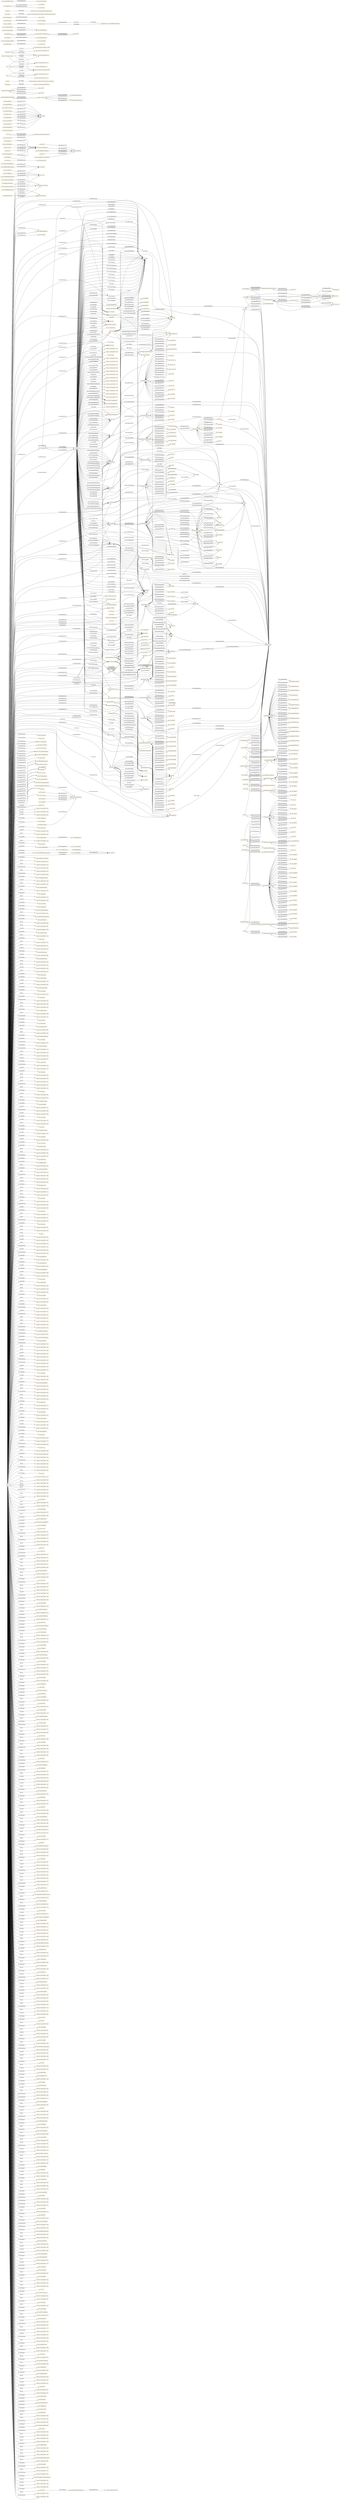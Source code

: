 digraph ar2dtool_diagram { 
rankdir=LR;
size="1501"
node [shape = rectangle, color="orange"]; "asset:HVACCoolingMethod" "asset:LightingEquipment" "asset:GasMeter" "asset:HVACHeatingMethod" "asset:ElectricalCircuit" "asset:DuctConnection" "asset:WaterMeter" "asset:Sink" "asset:ICTEquipment" "asset:ElectricityMeter" "asset:Fan" "asset:Faucet" "asset:ThermalMeter" "asset:Boiler" "asset:ElectricalBus" "asset:ConveyanceEquipment" "asset:ElectricalEquipment" "asset:ElectricalPanelboard" "asset:System" "asset:PlumbingEquipment" "asset:ArchitecturalAsset" "asset:HVACMixingBox" "asset:ITRack" "asset:Meter" "asset:Furniture" "asset:HVACEquipment" "asset:SecurityEquipment" "asset:PipeConnection" "asset:FireProtectionEquipment" "asset:Generator" "core:Premises" "core:Capability" "core:Observation" "core:Asset" "core:Level" "core:RealEstateComponent" "core:PropertySet" "core:Space" "core:Device" "core:Sensor" "geo:Geometry" "core:Type" "core:Building" "core:RealEstate" "core:Event" "core:GeoReferenceOrigo" "core:DataSchema" "core:BuildingComponent" "core:PremisesType" "core:LogicalDevice" "core:MeasurementUnit" "core:Agent" "core:Collection" "core:Room" "core:QuantityKind" "core:SensorInterface" "core:Document" "qudt:Unit" "qudt:QuantityKind" ; /*classes style*/
	"geo:asGML" -> "geo:hasSerialization" [ label = "rdfs:subPropertyOf" ];
	"unit:FC" -> "quantitykind:Illuminance" [ label = "qudt:hasQuantityKind" ];
	"unit:IN" -> "quantitykind:Distance" [ label = "qudt:hasQuantityKind" ];
	"unit:IN" -> "quantitykind:Length" [ label = "qudt:hasQuantityKind" ];
	"unit:MI-PER-SEC" -> "quantitykind:Velocity" [ label = "qudt:hasQuantityKind" ];
	"unit:REV" -> "quantitykind:Angle" [ label = "qudt:hasQuantityKind" ];
	"unit:T" -> "quantitykind:MagneticFluxDensity" [ label = "qudt:hasQuantityKind" ];
	"core:hasStopTime" -> "core:hasTime" [ label = "rdfs:subPropertyOf" ];
	"unit:GigaJ" -> "quantitykind:Energy" [ label = "qudt:hasQuantityKind" ];
	"core:hasGeonamesId" -> "core:hasLocationAttribute" [ label = "rdfs:subPropertyOf" ];
	"core:containsMountedDevice" -> "core:hasPart" [ label = "rdfs:subPropertyOf" ];
	"unit:YobiBIT" -> "quantitykind:DataSize" [ label = "qudt:hasQuantityKind" ];
	"unit:TebiBYTE-PER-SEC" -> "quantitykind:DataRate" [ label = "qudt:hasQuantityKind" ];
	"quantitykind:RelativeHumidity" -> "unit:UNITLESS" [ label = "qudt:applicableUnit" ];
	"unit:GAL_US" -> "quantitykind:Volume" [ label = "qudt:hasQuantityKind" ];
	"unit:BIT-PER-SEC" -> "quantitykind:DataRate" [ label = "qudt:hasQuantityKind" ];
	"unit:KiloGM-PER-HR" -> "xsd:double" [ label = "owl:equivalentClass" ];
	"unit:KiloGM-PER-HR" -> "quantitykind:MassFlowRate" [ label = "qudt:hasQuantityKind" ];
	"core:hasDeletedTime" -> "core:hasTime" [ label = "rdfs:subPropertyOf" ];
	"unit:REV-PER-SEC2" -> "quantitykind:AngularAcceleration" [ label = "qudt:hasQuantityKind" ];
	"unit:DEG_F" -> "quantitykind:Temperature" [ label = "qudt:hasQuantityKind" ];
	"core:hasObservationTime" -> "core:hasTime" [ label = "rdfs:subPropertyOf" ];
	"quantitykind:SoundPressureLevel" -> "unit:B" [ label = "qudt:applicableUnit" ];
	"quantitykind:SoundPressureLevel" -> "unit:DeciB" [ label = "qudt:applicableUnit" ];
	"core:servesBuildingComponent" -> "core:serves" [ label = "rdfs:subPropertyOf" ];
	"unit:RAD" -> "quantitykind:Angle" [ label = "qudt:hasQuantityKind" ];
	"unit:MilliM3" -> "quantitykind:Volume" [ label = "qudt:hasQuantityKind" ];
	"core:hasLittera" -> "core:hasAuxiliaryData" [ label = "rdfs:subPropertyOf" ];
	"quantitykind:Volume" -> "unit:CentiM3" [ label = "qudt:applicableUnit" ];
	"quantitykind:Volume" -> "unit:MilliM3" [ label = "qudt:applicableUnit" ];
	"quantitykind:Volume" -> "unit:IN3" [ label = "qudt:applicableUnit" ];
	"quantitykind:Volume" -> "unit:M3" [ label = "qudt:applicableUnit" ];
	"quantitykind:Volume" -> "unit:OZ_VOL_US" [ label = "qudt:applicableUnit" ];
	"quantitykind:Volume" -> "unit:GAL_UK" [ label = "qudt:applicableUnit" ];
	"quantitykind:Volume" -> "unit:OZ_VOL_UK" [ label = "qudt:applicableUnit" ];
	"quantitykind:Volume" -> "unit:FT3" [ label = "qudt:applicableUnit" ];
	"quantitykind:Volume" -> "unit:L" [ label = "qudt:applicableUnit" ];
	"quantitykind:Volume" -> "unit:GAL_US" [ label = "qudt:applicableUnit" ];
	"quantitykind:Volume" -> "unit:YD3" [ label = "qudt:applicableUnit" ];
	"unit:HR" -> "xsd:double" [ label = "owl:equivalentClass" ];
	"unit:HR" -> "quantitykind:Time" [ label = "qudt:hasQuantityKind" ];
	"quantitykind:Thrust" -> "unit:N" [ label = "qudt:applicableUnit" ];
	"quantitykind:Thrust" -> "unit:TON_F_US" [ label = "qudt:applicableUnit" ];
	"quantitykind:Thrust" -> "unit:OZ_F" [ label = "qudt:applicableUnit" ];
	"quantitykind:Thrust" -> "unit:LB_F" [ label = "qudt:applicableUnit" ];
	"unit:OZ_VOL_UK" -> "quantitykind:Volume" [ label = "qudt:hasQuantityKind" ];
	"asset:EquipmentFeedSubstance" -> "-7c3a82c9:18cd434bcf6:-7ffc" [ label = "owl:equivalentClass" ];
	"quantitykind:MagneticFlux" -> "unit:WB" [ label = "qudt:applicableUnit" ];
	"quantitykind:MagneticFlux" -> "unit:MX" [ label = "qudt:applicableUnit" ];
	"quantitykind:MagneticFluxDensity" -> "unit:T" [ label = "qudt:applicableUnit" ];
	"dc:language" -> "http://www.ietf.org/rfc/rfc4646.txt" [ label = "rdfs:seeAlso" ];
	"unit:WB" -> "quantitykind:MagneticFlux" [ label = "qudt:hasQuantityKind" ];
	"unit:BIT" -> "quantitykind:DataSize" [ label = "qudt:hasQuantityKind" ];
	"unit:DEG-PER-SEC" -> "quantitykind:AngularVelocity" [ label = "qudt:hasQuantityKind" ];
	"unit:FT" -> "quantitykind:Length" [ label = "qudt:hasQuantityKind" ];
	"unit:FT" -> "quantitykind:Distance" [ label = "qudt:hasQuantityKind" ];
	"unit:KiloJ" -> "quantitykind:Energy" [ label = "qudt:hasQuantityKind" ];
	"unit:KiloJ" -> "xsd:double" [ label = "owl:equivalentClass" ];
	"unit:SEC" -> "xsd:double" [ label = "owl:equivalentClass" ];
	"unit:SEC" -> "quantitykind:Time" [ label = "qudt:hasQuantityKind" ];
	"core:hasZipCode" -> "core:hasLocationAttribute" [ label = "rdfs:subPropertyOf" ];
	"unit:ExbiBYTE" -> "quantitykind:DataSize" [ label = "qudt:hasQuantityKind" ];
	"core:hasComment" -> "core:hasAuxiliaryData" [ label = "rdfs:subPropertyOf" ];
	"quantitykind:Resistance" -> "unit:OHM" [ label = "qudt:applicableUnit" ];
	"quantitykind:Resistance" -> "unit:MilliOHM" [ label = "qudt:applicableUnit" ];
	"quantitykind:Resistance" -> "unit:KiloOHM" [ label = "qudt:applicableUnit" ];
	"quantitykind:Resistance" -> "quantitykind:ElectricCurrent" [ label = "rdfs:seeAlso" ];
	"quantitykind:Resistance" -> "unit:MegaOHM" [ label = "qudt:applicableUnit" ];
	"unit:N-M" -> "xsd:double" [ label = "owl:equivalentClass" ];
	"unit:N-M" -> "quantitykind:Torque" [ label = "qudt:hasQuantityKind" ];
	"unit:N-M" -> "unit:J" [ label = "qudt:exactMatch" ];
	"unit:MegaJ" -> "quantitykind:Energy" [ label = "qudt:hasQuantityKind" ];
	"dc:type" -> "http://dublincore.org/documents/dcmi-type-vocabulary/" [ label = "rdfs:seeAlso" ];
	"unit:M-PER-HR" -> "quantitykind:Velocity" [ label = "qudt:hasQuantityKind" ];
	"quantitykind:Efficiency" -> "unit:UNITLESS" [ label = "qudt:applicableUnit" ];
	"quantitykind:Power" -> "unit:KiloW" [ label = "qudt:applicableUnit" ];
	"quantitykind:Power" -> "unit:MicroW" [ label = "qudt:applicableUnit" ];
	"quantitykind:Power" -> "unit:MegaW" [ label = "qudt:applicableUnit" ];
	"quantitykind:Power" -> "unit:W" [ label = "qudt:applicableUnit" ];
	"quantitykind:Power" -> "unit:GigaW" [ label = "qudt:applicableUnit" ];
	"quantitykind:Power" -> "unit:MilliW" [ label = "qudt:applicableUnit" ];
	"quantitykind:Power" -> "unit:HP" [ label = "qudt:applicableUnit" ];
	"unit:LB_F" -> "quantitykind:Force" [ label = "qudt:hasQuantityKind" ];
	"unit:LB_F" -> "quantitykind:Thrust" [ label = "qudt:hasQuantityKind" ];
	"unit:BYTE-PER-SEC" -> "quantitykind:DataRate" [ label = "qudt:hasQuantityKind" ];
	"unit:BYTE-PER-SEC" -> "xsd:double" [ label = "owl:equivalentClass" ];
	"core:hasPostalAddress" -> "core:hasLocationAttribute" [ label = "rdfs:subPropertyOf" ];
	"unit:IN_HG" -> "quantitykind:Pressure" [ label = "qudt:hasQuantityKind" ];
	"unit:IN_H2O" -> "quantitykind:Pressure" [ label = "qudt:hasQuantityKind" ];
	"core:hasPointInTime" -> "core:hasTime" [ label = "rdfs:subPropertyOf" ];
	"metadata:" -> "https://opensource.org/licenses/MIT" [ label = "cc:license" ];
	"metadata:" -> "http://bloody-byte.net/rdf/dc_owl2dl/" [ label = "dc:source" ];
	"metadata:" -> "https://w3id.org/rec/metadata/3.3/" [ label = "owl:versionIRI" ];
	"metadata:" -> "vann:vann-vocab-20050401.rdf" [ label = "dc:source" ];
	"quantitykind:Luminance" -> "unit:CD-PER-M2" [ label = "qudt:applicableUnit" ];
	"core:qkMeasurementUnit" -> "core:hasMeasurementUnit" [ label = "rdfs:subPropertyOf" ];
	"core:premisesType" -> "core:hasType" [ label = "rdfs:subPropertyOf" ];
	"core:observationGeneratedBy" -> "core:producedBy" [ label = "rdfs:subPropertyOf" ];
	"unit:J" -> "quantitykind:Energy" [ label = "qudt:hasQuantityKind" ];
	"unit:J" -> "unit:N-M" [ label = "qudt:exactMatch" ];
	"unit:CD" -> "quantitykind:LuminousIntensity" [ label = "qudt:hasQuantityKind" ];
	"unit:CD" -> "xsd:double" [ label = "owl:equivalentClass" ];
	"unit:ExbiBIT-PER-SEC" -> "quantitykind:DataRate" [ label = "qudt:hasQuantityKind" ];
	"quantitykind:Voltage" -> "unit:V" [ label = "qudt:applicableUnit" ];
	"quantitykind:Voltage" -> "unit:MilliV" [ label = "qudt:applicableUnit" ];
	"quantitykind:Voltage" -> "unit:MicroV" [ label = "qudt:applicableUnit" ];
	"quantitykind:Voltage" -> "unit:KiloV" [ label = "qudt:applicableUnit" ];
	"quantitykind:Voltage" -> "unit:MegaV" [ label = "qudt:applicableUnit" ];
	"unit:MI2" -> "quantitykind:Area" [ label = "qudt:hasQuantityKind" ];
	"unit:M-PER-SEC" -> "quantitykind:Velocity" [ label = "qudt:hasQuantityKind" ];
	"unit:M-PER-SEC" -> "xsd:double" [ label = "owl:equivalentClass" ];
	"core:hasGeoReferenceBearing" -> "geo:hasSerialization" [ label = "rdfs:subPropertyOf" ];
	"unit:DEG" -> "quantitykind:Angle" [ label = "qudt:hasQuantityKind" ];
	"unit:DEG" -> "xsd:double" [ label = "owl:equivalentClass" ];
	"unit:LB-PER-FT3" -> "quantitykind:Density" [ label = "qudt:hasQuantityKind" ];
	"unit:MicroGM" -> "quantitykind:Mass" [ label = "qudt:hasQuantityKind" ];
	"unit:MicroV" -> "quantitykind:Voltage" [ label = "qudt:hasQuantityKind" ];
	"unit:IN2" -> "quantitykind:Area" [ label = "qudt:hasQuantityKind" ];
	"core:deviceMeasurementUnit" -> "core:hasMeasurementUnit" [ label = "rdfs:subPropertyOf" ];
	"core:hasDuration" -> "core:hasTime" [ label = "rdfs:subPropertyOf" ];
	"unit:REV-PER-SEC" -> "quantitykind:AngularVelocity" [ label = "qudt:hasQuantityKind" ];
	"core:hasCountry" -> "core:hasLocationAttribute" [ label = "rdfs:subPropertyOf" ];
	"core:hasCity" -> "core:hasLocationAttribute" [ label = "rdfs:subPropertyOf" ];
	"unit:L-PER-SEC" -> "xsd:double" [ label = "owl:equivalentClass" ];
	"unit:L-PER-SEC" -> "quantitykind:VolumeFlowRate" [ label = "qudt:hasQuantityKind" ];
	"quantitykind:Density" -> "unit:GM-PER-M3" [ label = "qudt:applicableUnit" ];
	"quantitykind:Density" -> "unit:LB-PER-FT3" [ label = "qudt:applicableUnit" ];
	"quantitykind:Density" -> "unit:GM-PER-DeciM3" [ label = "qudt:applicableUnit" ];
	"quantitykind:Density" -> "unit:LB-PER-YD3" [ label = "qudt:applicableUnit" ];
	"quantitykind:Density" -> "unit:KiloGM-PER-M3" [ label = "qudt:applicableUnit" ];
	"quantitykind:Mass" -> "unit:KiloGM" [ label = "qudt:applicableUnit" ];
	"quantitykind:Mass" -> "unit:GM" [ label = "qudt:applicableUnit" ];
	"quantitykind:Mass" -> "unit:MicroGM" [ label = "qudt:applicableUnit" ];
	"quantitykind:Mass" -> "unit:MilliGM" [ label = "qudt:applicableUnit" ];
	"quantitykind:Mass" -> "unit:TONNE" [ label = "qudt:applicableUnit" ];
	"quantitykind:Mass" -> "unit:SLUG" [ label = "qudt:applicableUnit" ];
	"unit:KibiBIT" -> "quantitykind:DataSize" [ label = "qudt:hasQuantityKind" ];
	"unit:PA" -> "quantitykind:Pressure" [ label = "qudt:hasQuantityKind" ];
	"core:hasReadTime" -> "core:hasTime" [ label = "rdfs:subPropertyOf" ];
	"unit:DEG-PER-SEC2" -> "quantitykind:AngularAcceleration" [ label = "qudt:hasQuantityKind" ];
	"quantitykind:Time" -> "unit:MilliSEC" [ label = "qudt:applicableUnit" ];
	"quantitykind:Time" -> "unit:SEC" [ label = "qudt:applicableUnit" ];
	"quantitykind:Time" -> "unit:DAY" [ label = "qudt:applicableUnit" ];
	"quantitykind:Time" -> "unit:MicroSEC" [ label = "qudt:applicableUnit" ];
	"quantitykind:Time" -> "unit:HR" [ label = "qudt:applicableUnit" ];
	"quantitykind:Time" -> "unit:MIN" [ label = "qudt:applicableUnit" ];
	"quantitykind:Time" -> "unit:YR" [ label = "qudt:applicableUnit" ];
	"quantitykind:Time" -> "unit:NanoSEC" [ label = "qudt:applicableUnit" ];
	"core:hasCreatedTime" -> "core:hasTime" [ label = "rdfs:subPropertyOf" ];
	"asset:headCapacity" -> "owl:topDataProperty" [ label = "rdfs:subPropertyOf" ];
	"unit:KiloV" -> "quantitykind:Voltage" [ label = "qudt:hasQuantityKind" ];
	"core:" -> "https://realestatecore.io" [ label = "rdfs:seeAlso" ];
	"core:" -> "https://w3id.org/rec/units/3.3/" [ label = "owl:imports" ];
	"core:" -> "https://w3id.org/rec/metadata/3.3/" [ label = "owl:imports" ];
	"core:" -> "https://w3id.org/rec/core/3.3/" [ label = "owl:versionIRI" ];
	"core:" -> "https://opensource.org/licenses/MIT" [ label = "cc:license" ];
	"unit:GibiBIT" -> "quantitykind:DataSize" [ label = "qudt:hasQuantityKind" ];
	"unit:DEG-PER-MIN" -> "quantitykind:AngularVelocity" [ label = "qudt:hasQuantityKind" ];
	"unit:ZebiBYTE-PER-SEC" -> "quantitykind:DataRate" [ label = "qudt:hasQuantityKind" ];
	"core:Presence" -> "core:BooleanDetection" [ label = "core:hasMeasurementUnit" ];
	"quantitykind:Temperature" -> "unit:K" [ label = "qudt:applicableUnit" ];
	"quantitykind:Temperature" -> "unit:DEG_F" [ label = "qudt:applicableUnit" ];
	"quantitykind:Temperature" -> "unit:DEG_C" [ label = "qudt:applicableUnit" ];
	"unit:KN" -> "quantitykind:Velocity" [ label = "qudt:hasQuantityKind" ];
	"unit:ZebiBIT-PER-SEC" -> "quantitykind:DataRate" [ label = "qudt:hasQuantityKind" ];
	"unit:KiloPA" -> "xsd:double" [ label = "owl:equivalentClass" ];
	"unit:KiloPA" -> "unit:PA" [ label = "qudt:isScalingOf" ];
	"unit:KiloPA" -> "quantitykind:Pressure" [ label = "qudt:hasQuantityKind" ];
	"unit:MIN" -> "xsd:double" [ label = "owl:equivalentClass" ];
	"unit:MIN" -> "quantitykind:Time" [ label = "qudt:hasQuantityKind" ];
	"core:hasStartTime" -> "core:hasTime" [ label = "rdfs:subPropertyOf" ];
	"quantitykind:AngularVelocity" -> "unit:DEG-PER-SEC" [ label = "qudt:applicableUnit" ];
	"quantitykind:AngularVelocity" -> "unit:REV-PER-MIN" [ label = "qudt:applicableUnit" ];
	"quantitykind:AngularVelocity" -> "unit:RAD-PER-SEC" [ label = "qudt:applicableUnit" ];
	"quantitykind:AngularVelocity" -> "unit:DEG-PER-HR" [ label = "qudt:applicableUnit" ];
	"quantitykind:AngularVelocity" -> "unit:REV-PER-HR" [ label = "qudt:applicableUnit" ];
	"quantitykind:AngularVelocity" -> "unit:RAD-PER-MIN" [ label = "qudt:applicableUnit" ];
	"quantitykind:AngularVelocity" -> "unit:RAD-PER-HR" [ label = "qudt:applicableUnit" ];
	"quantitykind:AngularVelocity" -> "unit:REV-PER-SEC" [ label = "qudt:applicableUnit" ];
	"quantitykind:AngularVelocity" -> "unit:DEG-PER-MIN" [ label = "qudt:applicableUnit" ];
	"geo:asWKT" -> "geo:hasSerialization" [ label = "rdfs:subPropertyOf" ];
	"unit:MegaV" -> "quantitykind:Voltage" [ label = "qudt:hasQuantityKind" ];
	"quantitykind:Energy" -> "unit:MegaEV" [ label = "qudt:applicableUnit" ];
	"quantitykind:Energy" -> "unit:GigaJ" [ label = "qudt:applicableUnit" ];
	"quantitykind:Energy" -> "unit:J" [ label = "qudt:applicableUnit" ];
	"quantitykind:Energy" -> "unit:MegaJ" [ label = "qudt:applicableUnit" ];
	"quantitykind:Energy" -> "unit:KiloW-HR" [ label = "qudt:applicableUnit" ];
	"quantitykind:Energy" -> "unit:EV" [ label = "qudt:applicableUnit" ];
	"quantitykind:Energy" -> "unit:KiloJ" [ label = "qudt:applicableUnit" ];
	"https://w3id.org/rec/units/" -> "https://w3id.org/rec/metadata/3.3/" [ label = "owl:imports" ];
	"https://w3id.org/rec/units/" -> "https://w3id.org/rec/units/3.3/" [ label = "owl:versionIRI" ];
	"core:hasRealEstateComponent" -> "core:hasPart" [ label = "rdfs:subPropertyOf" ];
	"unit:YR" -> "quantitykind:Time" [ label = "qudt:hasQuantityKind" ];
	"unit:RAD-PER-SEC" -> "quantitykind:AngularVelocity" [ label = "qudt:hasQuantityKind" ];
	"unit:RAD-PER-SEC" -> "xsd:double" [ label = "owl:equivalentClass" ];
	"unit:M3-PER-SEC" -> "quantitykind:VolumeFlowRate" [ label = "qudt:hasQuantityKind" ];
	"unit:W-PER-M2" -> "xsd:double" [ label = "owl:equivalentClass" ];
	"unit:W-PER-M2" -> "quantitykind:Irradiance" [ label = "qudt:hasQuantityKind" ];
	"unit:K" -> "quantitykind:Temperature" [ label = "qudt:hasQuantityKind" ];
	"quantitykind:DataRate" -> "unit:MebiBIT-PER-SEC" [ label = "qudt:applicableUnit" ];
	"quantitykind:DataRate" -> "unit:ExbiBYTE-PER-SEC" [ label = "qudt:applicableUnit" ];
	"quantitykind:DataRate" -> "unit:YobiBIT-PER-SEC" [ label = "qudt:applicableUnit" ];
	"quantitykind:DataRate" -> "unit:BIT-PER-SEC" [ label = "qudt:applicableUnit" ];
	"quantitykind:DataRate" -> "unit:TebiBYTE-PER-SEC" [ label = "qudt:applicableUnit" ];
	"quantitykind:DataRate" -> "unit:KibiBIT-PER-SEC" [ label = "qudt:applicableUnit" ];
	"quantitykind:DataRate" -> "unit:MebiBYTE-PER-SEC" [ label = "qudt:applicableUnit" ];
	"quantitykind:DataRate" -> "unit:KibiBYTE-PER-SEC" [ label = "qudt:applicableUnit" ];
	"quantitykind:DataRate" -> "unit:GibiBYTE-PER-SEC" [ label = "qudt:applicableUnit" ];
	"quantitykind:DataRate" -> "unit:TebiBIT-PER-SEC" [ label = "qudt:applicableUnit" ];
	"quantitykind:DataRate" -> "unit:ZebiBIT-PER-SEC" [ label = "qudt:applicableUnit" ];
	"quantitykind:DataRate" -> "unit:YobiBYTE-PER-SEC" [ label = "qudt:applicableUnit" ];
	"quantitykind:DataRate" -> "unit:GibiBIT-PER-SEC" [ label = "qudt:applicableUnit" ];
	"quantitykind:DataRate" -> "unit:BYTE-PER-SEC" [ label = "qudt:applicableUnit" ];
	"quantitykind:DataRate" -> "unit:ZebiBYTE-PER-SEC" [ label = "qudt:applicableUnit" ];
	"quantitykind:DataRate" -> "unit:ExbiBIT-PER-SEC" [ label = "qudt:applicableUnit" ];
	"unit:MI-PER-HR" -> "quantitykind:Velocity" [ label = "qudt:hasQuantityKind" ];
	"unit:V" -> "quantitykind:Voltage" [ label = "qudt:hasQuantityKind" ];
	"unit:V" -> "xsd:double" [ label = "owl:equivalentClass" ];
	"unit:GM-PER-SEC" -> "quantitykind:MassFlowRate" [ label = "qudt:hasQuantityKind" ];
	"unit:GM-PER-M3" -> "quantitykind:Density" [ label = "qudt:hasQuantityKind" ];
	"unit:GM-PER-DeciM3" -> "quantitykind:Density" [ label = "qudt:hasQuantityKind" ];
	"quantitykind:Length" -> "unit:MicroM" [ label = "qudt:applicableUnit" ];
	"quantitykind:Length" -> "unit:YD" [ label = "qudt:applicableUnit" ];
	"quantitykind:Length" -> "unit:MilliM" [ label = "qudt:applicableUnit" ];
	"quantitykind:Length" -> "unit:M" [ label = "qudt:applicableUnit" ];
	"quantitykind:Length" -> "unit:MI" [ label = "qudt:applicableUnit" ];
	"quantitykind:Length" -> "unit:FT" [ label = "qudt:applicableUnit" ];
	"quantitykind:Length" -> "unit:NanoM" [ label = "qudt:applicableUnit" ];
	"quantitykind:Length" -> "unit:CentiM" [ label = "qudt:applicableUnit" ];
	"quantitykind:Length" -> "unit:IN" [ label = "qudt:applicableUnit" ];
	"quantitykind:Length" -> "unit:MI_N" [ label = "qudt:applicableUnit" ];
	"quantitykind:Length" -> "unit:AU" [ label = "qudt:applicableUnit" ];
	"quantitykind:Length" -> "unit:KiloM" [ label = "qudt:applicableUnit" ];
	"unit:GigaW" -> "quantitykind:Power" [ label = "qudt:hasQuantityKind" ];
	"unit:MicroA" -> "quantitykind:ElectricCurrent" [ label = "qudt:hasQuantityKind" ];
	"unit:MicroA" -> "unit:A" [ label = "qudt:isScalingOf" ];
	"unit:MebiBYTE" -> "quantitykind:DataSize" [ label = "qudt:hasQuantityKind" ];
	"unit:KiloGM-PER-SEC" -> "quantitykind:MassFlowRate" [ label = "qudt:hasQuantityKind" ];
	"quantitykind:Capacitance" -> "unit:NanoFARAD" [ label = "qudt:applicableUnit" ];
	"quantitykind:Capacitance" -> "unit:MilliFARAD" [ label = "qudt:applicableUnit" ];
	"quantitykind:Capacitance" -> "unit:FARAD" [ label = "qudt:applicableUnit" ];
	"quantitykind:Capacitance" -> "unit:MicroFARAD" [ label = "qudt:applicableUnit" ];
	"quantitykind:Capacitance" -> "unit:PicoFARAD" [ label = "qudt:applicableUnit" ];
	"core:hasGeoReferenceOrigo" -> "geo:hasGeometry" [ label = "rdfs:subPropertyOf" ];
	"unit:PERCENT" -> "quantitykind:Concentration" [ label = "qudt:hasQuantityKind" ];
	"unit:ARCSEC" -> "unit:ARCSEC" [ label = "qudt:exactMatch" ];
	"unit:ARCSEC" -> "quantitykind:Angle" [ label = "qudt:hasQuantityKind" ];
	"unit:MilliV" -> "quantitykind:Voltage" [ label = "qudt:hasQuantityKind" ];
	"unit:IN3" -> "quantitykind:Volume" [ label = "qudt:hasQuantityKind" ];
	"unit:MicroW" -> "quantitykind:Power" [ label = "qudt:hasQuantityKind" ];
	"unit:SLUG" -> "quantitykind:Mass" [ label = "qudt:hasQuantityKind" ];
	"unit:TebiBIT" -> "quantitykind:DataSize" [ label = "qudt:hasQuantityKind" ];
	"unit:MilliL-PER-HR" -> "quantitykind:VolumeFlowRate" [ label = "qudt:hasQuantityKind" ];
	"unit:MicroSEC" -> "unit:SEC" [ label = "qudt:isScalingOf" ];
	"unit:MicroSEC" -> "quantitykind:Time" [ label = "qudt:hasQuantityKind" ];
	"unit:BAR" -> "quantitykind:Pressure" [ label = "qudt:hasQuantityKind" ];
	"unit:NanoSEC" -> "quantitykind:Time" [ label = "qudt:hasQuantityKind" ];
	"unit:NanoSEC" -> "unit:SEC" [ label = "qudt:isScalingOf" ];
	"core:eventQuantityKind" -> "core:hasQuantityKind" [ label = "rdfs:subPropertyOf" ];
	"unit:MI_N" -> "quantitykind:Length" [ label = "qudt:hasQuantityKind" ];
	"unit:MI_N" -> "quantitykind:Distance" [ label = "qudt:hasQuantityKind" ];
	"unit:L-PER-HR" -> "quantitykind:VolumeFlowRate" [ label = "qudt:hasQuantityKind" ];
	"unit:MilliM_HG" -> "quantitykind:Pressure" [ label = "qudt:hasQuantityKind" ];
	"unit:DEG-PER-HR" -> "quantitykind:AngularVelocity" [ label = "qudt:hasQuantityKind" ];
	"quantitykind:VolumeFlowRate" -> "unit:MilliL-PER-SEC" [ label = "qudt:applicableUnit" ];
	"quantitykind:VolumeFlowRate" -> "unit:L-PER-SEC" [ label = "qudt:applicableUnit" ];
	"quantitykind:VolumeFlowRate" -> "unit:MilliL-PER-HR" [ label = "qudt:applicableUnit" ];
	"quantitykind:VolumeFlowRate" -> "unit:M3-PER-SEC" [ label = "qudt:applicableUnit" ];
	"quantitykind:VolumeFlowRate" -> "unit:M3-PER-HR" [ label = "qudt:applicableUnit" ];
	"quantitykind:VolumeFlowRate" -> "unit:L-PER-HR" [ label = "qudt:applicableUnit" ];
	"unit:REV-PER-HR" -> "quantitykind:AngularVelocity" [ label = "qudt:hasQuantityKind" ];
	"unit:UNITLESS" -> "quantitykind:PowerFactor" [ label = "qudt:hasQuantityKind" ];
	"unit:UNITLESS" -> "quantitykind:Efficiency" [ label = "qudt:hasQuantityKind" ];
	"unit:UNITLESS" -> "quantitykind:RelativeHumidity" [ label = "qudt:hasQuantityKind" ];
	"unit:REV-PER-MIN" -> "xsd:double" [ label = "owl:equivalentClass" ];
	"unit:REV-PER-MIN" -> "quantitykind:AngularVelocity" [ label = "qudt:hasQuantityKind" ];
	"unit:MilliSEC" -> "unit:SEC" [ label = "qudt:isScalingOf" ];
	"unit:MilliSEC" -> "quantitykind:Time" [ label = "qudt:hasQuantityKind" ];
	"unit:ExbiBYTE-PER-SEC" -> "quantitykind:DataRate" [ label = "qudt:hasQuantityKind" ];
	"unit:KibiBYTE" -> "quantitykind:DataSize" [ label = "qudt:hasQuantityKind" ];
	"dcterms:date" -> "dc:date" [ label = "rdfs:subPropertyOf" ];
	"dcterms:date" -> "http://www.w3.org/TR/NOTE-datetime" [ label = "rdfs:seeAlso" ];
	"unit:KiloA" -> "quantitykind:ElectricCurrent" [ label = "qudt:hasQuantityKind" ];
	"unit:KiloA" -> "unit:A" [ label = "qudt:isScalingOf" ];
	"core:AreaPresence" -> "core:NumPeople" [ label = "core:hasMeasurementUnit" ];
	"unit:MX" -> "quantitykind:MagneticFlux" [ label = "qudt:hasQuantityKind" ];
	"unit:KiloW" -> "xsd:double" [ label = "owl:equivalentClass" ];
	"unit:KiloW" -> "quantitykind:Power" [ label = "qudt:hasQuantityKind" ];
	"unit:FT2" -> "quantitykind:Area" [ label = "qudt:hasQuantityKind" ];
	"unit:GM" -> "quantitykind:Mass" [ label = "qudt:hasQuantityKind" ];
	"core:hasUpdatedTime" -> "core:hasTime" [ label = "rdfs:subPropertyOf" ];
	"quantitykind:LuminousFlux" -> "unit:LM" [ label = "qudt:applicableUnit" ];
	"unit:CentiM-PER-SEC2" -> "quantitykind:Acceleration" [ label = "qudt:hasQuantityKind" ];
	"unit:NanoFARAD" -> "quantitykind:Capacitance" [ label = "qudt:hasQuantityKind" ];
	"unit:TONNE" -> "quantitykind:Mass" [ label = "qudt:hasQuantityKind" ];
	"unit:DEG_C" -> "quantitykind:Temperature" [ label = "qudt:hasQuantityKind" ];
	"unit:DEG_C" -> "xsd:double" [ label = "owl:equivalentClass" ];
	"geo:defaultGeometry" -> "geo:hasGeometry" [ label = "rdfs:subPropertyOf" ];
	"unit:GibiBIT-PER-SEC" -> "quantitykind:DataRate" [ label = "qudt:hasQuantityKind" ];
	"unit:MegaW" -> "quantitykind:Power" [ label = "qudt:hasQuantityKind" ];
	"unit:PPM" -> "quantitykind:Concentration" [ label = "qudt:hasQuantityKind" ];
	"core:ActiveEnergyL1" -> "core:Watt" [ label = "core:hasMeasurementUnit" ];
	"unit:LB-PER-YD3" -> "quantitykind:Density" [ label = "qudt:hasQuantityKind" ];
	"unit:KiloOHM" -> "quantitykind:Resistance" [ label = "qudt:hasQuantityKind" ];
	"unit:KiloM-PER-SEC" -> "quantitykind:Velocity" [ label = "qudt:hasQuantityKind" ];
	"unit:HZ" -> "xsd:double" [ label = "owl:equivalentClass" ];
	"unit:HZ" -> "quantitykind:Frequency" [ label = "qudt:hasQuantityKind" ];
	"unit:OZ_VOL_US" -> "quantitykind:Volume" [ label = "qudt:hasQuantityKind" ];
	"unit:M2" -> "xsd:double" [ label = "owl:equivalentClass" ];
	"unit:M2" -> "quantitykind:Area" [ label = "qudt:hasQuantityKind" ];
	"unit:FARAD" -> "quantitykind:Capacitance" [ label = "qudt:hasQuantityKind" ];
	"unit:FARAD" -> "xsd:double" [ label = "owl:equivalentClass" ];
	"unit:A" -> "xsd:double" [ label = "owl:equivalentClass" ];
	"unit:A" -> "quantitykind:ElectricCurrent" [ label = "qudt:hasQuantityKind" ];
	"core:servesDevice" -> "core:serves" [ label = "rdfs:subPropertyOf" ];
	"unit:ExbiBIT" -> "quantitykind:DataSize" [ label = "qudt:hasQuantityKind" ];
	"quantitykind:Acceleration" -> "unit:G" [ label = "qudt:applicableUnit" ];
	"quantitykind:Acceleration" -> "unit:CentiM-PER-SEC2" [ label = "qudt:applicableUnit" ];
	"quantitykind:Acceleration" -> "unit:M-PER-SEC2" [ label = "qudt:applicableUnit" ];
	"unit:LUX" -> "quantitykind:Illuminance" [ label = "qudt:hasQuantityKind" ];
	"unit:LUX" -> "xsd:double" [ label = "owl:equivalentClass" ];
	"unit:KiloW-HR" -> "xsd:double" [ label = "owl:equivalentClass" ];
	"unit:KiloW-HR" -> "quantitykind:Energy" [ label = "qudt:hasQuantityKind" ];
	"unit:KiloGM" -> "xsd:double" [ label = "owl:equivalentClass" ];
	"unit:KiloGM" -> "quantitykind:Mass" [ label = "qudt:hasQuantityKind" ];
	"unit:L" -> "xsd:double" [ label = "owl:equivalentClass" ];
	"unit:L" -> "quantitykind:Volume" [ label = "qudt:hasQuantityKind" ];
	"core:hasLocationAttribute" -> "geo:hasSerialization" [ label = "rdfs:subPropertyOf" ];
	"quantitykind:Angle" -> "unit:RAD" [ label = "qudt:applicableUnit" ];
	"quantitykind:Angle" -> "unit:REV" [ label = "qudt:applicableUnit" ];
	"quantitykind:Angle" -> "unit:DEG" [ label = "qudt:applicableUnit" ];
	"quantitykind:Angle" -> "unit:ARCSEC" [ label = "qudt:applicableUnit" ];
	"quantitykind:Angle" -> "unit:ARCMIN" [ label = "qudt:applicableUnit" ];
	"unit:S-PER-M" -> "quantitykind:Conductivity" [ label = "qudt:hasQuantityKind" ];
	"unit:S-PER-M" -> "xsd:double" [ label = "owl:equivalentClass" ];
	"core:deviceQuantityKind" -> "core:hasQuantityKind" [ label = "rdfs:subPropertyOf" ];
	"unit:W" -> "xsd:double" [ label = "owl:equivalentClass" ];
	"unit:W" -> "quantitykind:Power" [ label = "qudt:hasQuantityKind" ];
	"core:componentOfBuilding" -> "core:componentOf" [ label = "rdfs:subPropertyOf" ];
	"unit:RAD-PER-MIN" -> "quantitykind:AngularVelocity" [ label = "qudt:hasQuantityKind" ];
	"unit:GAL_UK" -> "quantitykind:Volume" [ label = "qudt:hasQuantityKind" ];
	"core:eventMeasurementUnit" -> "core:hasMeasurementUnit" [ label = "rdfs:subPropertyOf" ];
	"unit:MilliA" -> "quantitykind:ElectricCurrent" [ label = "qudt:hasQuantityKind" ];
	"unit:MilliA" -> "unit:A" [ label = "qudt:isScalingOf" ];
	"unit:MilliFARAD" -> "quantitykind:Capacitance" [ label = "qudt:hasQuantityKind" ];
	"quantitykind:Velocity" -> "unit:KiloM-PER-SEC" [ label = "qudt:applicableUnit" ];
	"quantitykind:Velocity" -> "unit:M-PER-HR" [ label = "qudt:applicableUnit" ];
	"quantitykind:Velocity" -> "unit:KN" [ label = "qudt:applicableUnit" ];
	"quantitykind:Velocity" -> "unit:CentiM-PER-SEC" [ label = "qudt:applicableUnit" ];
	"quantitykind:Velocity" -> "unit:MI-PER-SEC" [ label = "qudt:applicableUnit" ];
	"quantitykind:Velocity" -> "unit:MI-PER-HR" [ label = "qudt:applicableUnit" ];
	"quantitykind:Velocity" -> "unit:KiloM-PER-HR" [ label = "qudt:applicableUnit" ];
	"quantitykind:Velocity" -> "unit:M-PER-SEC" [ label = "qudt:applicableUnit" ];
	"unit:KiloHZ" -> "quantitykind:Frequency" [ label = "qudt:hasQuantityKind" ];
	"unit:MicroM" -> "quantitykind:Distance" [ label = "qudt:hasQuantityKind" ];
	"unit:MicroM" -> "quantitykind:Length" [ label = "qudt:hasQuantityKind" ];
	"unit:NanoM" -> "quantitykind:Distance" [ label = "qudt:hasQuantityKind" ];
	"unit:NanoM" -> "quantitykind:Length" [ label = "qudt:hasQuantityKind" ];
	"unit:MebiBIT-PER-SEC" -> "quantitykind:DataRate" [ label = "qudt:hasQuantityKind" ];
	"unit:GibiBYTE-PER-SEC" -> "quantitykind:DataRate" [ label = "qudt:hasQuantityKind" ];
	"unit:MilliW" -> "quantitykind:Power" [ label = "qudt:hasQuantityKind" ];
	"unit:KiloM2" -> "quantitykind:Area" [ label = "qudt:hasQuantityKind" ];
	"unit:CD-PER-M2" -> "xsd:double" [ label = "owl:equivalentClass" ];
	"unit:CD-PER-M2" -> "quantitykind:Luminance" [ label = "qudt:hasQuantityKind" ];
	"unit:TON_F_US" -> "quantitykind:Force" [ label = "qudt:hasQuantityKind" ];
	"unit:TON_F_US" -> "quantitykind:Thrust" [ label = "qudt:hasQuantityKind" ];
	"unit:PicoFARAD" -> "quantitykind:Capacitance" [ label = "qudt:hasQuantityKind" ];
	"quantitykind:Conductivity" -> "unit:S-PER-M" [ label = "qudt:applicableUnit" ];
	"quantitykind:Illuminance" -> "unit:LUX" [ label = "qudt:applicableUnit" ];
	"quantitykind:Illuminance" -> "unit:FC" [ label = "qudt:applicableUnit" ];
	"unit:ARCMIN" -> "quantitykind:Angle" [ label = "qudt:hasQuantityKind" ];
	"unit:OHM" -> "xsd:double" [ label = "owl:equivalentClass" ];
	"unit:OHM" -> "quantitykind:Resistance" [ label = "qudt:hasQuantityKind" ];
	"quantitykind:Concentration" -> "unit:PPM" [ label = "qudt:applicableUnit" ];
	"quantitykind:Concentration" -> "unit:PERCENT" [ label = "qudt:applicableUnit" ];
	"core:hasVistingAddress" -> "core:hasLocationAttribute" [ label = "rdfs:subPropertyOf" ];
	"unit:G" -> "quantitykind:Acceleration" [ label = "qudt:hasQuantityKind" ];
	"quantitykind:Area" -> "unit:CentiM2" [ label = "qudt:applicableUnit" ];
	"quantitykind:Area" -> "unit:HA" [ label = "qudt:applicableUnit" ];
	"quantitykind:Area" -> "unit:FT2" [ label = "qudt:applicableUnit" ];
	"quantitykind:Area" -> "unit:MilliM2" [ label = "qudt:applicableUnit" ];
	"quantitykind:Area" -> "unit:KiloM2" [ label = "qudt:applicableUnit" ];
	"quantitykind:Area" -> "unit:MI2" [ label = "qudt:applicableUnit" ];
	"quantitykind:Area" -> "unit:YD2" [ label = "qudt:applicableUnit" ];
	"quantitykind:Area" -> "unit:IN2" [ label = "qudt:applicableUnit" ];
	"quantitykind:Area" -> "unit:M2" [ label = "qudt:applicableUnit" ];
	"quantitykind:Area" -> "unit:AC" [ label = "qudt:applicableUnit" ];
	"unit:MilliL-PER-SEC" -> "quantitykind:VolumeFlowRate" [ label = "qudt:hasQuantityKind" ];
	"quantitykind:PowerFactor" -> "unit:UNITLESS" [ label = "qudt:applicableUnit" ];
	"quantitykind:Frequency" -> "unit:GigaHZ" [ label = "qudt:applicableUnit" ];
	"quantitykind:Frequency" -> "unit:KiloHZ" [ label = "qudt:applicableUnit" ];
	"quantitykind:Frequency" -> "unit:MegaHZ" [ label = "qudt:applicableUnit" ];
	"quantitykind:Frequency" -> "unit:HZ" [ label = "qudt:applicableUnit" ];
	"unit:OZ_F" -> "quantitykind:Thrust" [ label = "qudt:hasQuantityKind" ];
	"unit:OZ_F" -> "quantitykind:Force" [ label = "qudt:hasQuantityKind" ];
	"unit:MegaHZ" -> "quantitykind:Frequency" [ label = "qudt:hasQuantityKind" ];
	"xsd:int" -> "xsd:int" [ label = "owl:equivalentClass" ];
	"unit:KiloM" -> "quantitykind:Length" [ label = "qudt:hasQuantityKind" ];
	"unit:KiloM" -> "quantitykind:Distance" [ label = "qudt:hasQuantityKind" ];
	"unit:GibiBYTE" -> "quantitykind:DataSize" [ label = "qudt:hasQuantityKind" ];
	"dc:date" -> "http://www.w3.org/TR/NOTE-datetime" [ label = "rdfs:seeAlso" ];
	"unit:FT3" -> "quantitykind:Volume" [ label = "qudt:hasQuantityKind" ];
	"unit:MicroH" -> "quantitykind:Inductance" [ label = "qudt:hasQuantityKind" ];
	"unit:MebiBYTE-PER-SEC" -> "quantitykind:DataRate" [ label = "qudt:hasQuantityKind" ];
	"unit:AC" -> "quantitykind:Area" [ label = "qudt:hasQuantityKind" ];
	"core:hasAliasID" -> "core:hasAuxiliaryData" [ label = "rdfs:subPropertyOf" ];
	"unit:GigaHZ" -> "quantitykind:Frequency" [ label = "qudt:hasQuantityKind" ];
	"unit:KiloGM-PER-M3" -> "quantitykind:Density" [ label = "qudt:hasQuantityKind" ];
	"unit:KiloGM-PER-M3" -> "xsd:double" [ label = "owl:equivalentClass" ];
	"unit:PicoC" -> "unit:C" [ label = "prov:wasDerivedFrom" ];
	"unit:PicoC" -> "unit:C" [ label = "qudt:isScalingOf" ];
	"unit:PicoC" -> "qudt:SOU_SI" [ label = "qudt:isDerivedUnitOfSystem" ];
	"unit:PicoC" -> "quantitykind:ElectricCharge" [ label = "qudt:hasQuantityKind" ];
	"unit:HP" -> "xsd:double" [ label = "owl:equivalentClass" ];
	"unit:HP" -> "quantitykind:Power" [ label = "qudt:hasQuantityKind" ];
	"unit:YobiBYTE" -> "quantitykind:DataSize" [ label = "qudt:hasQuantityKind" ];
	"unit:BYTE" -> "xsd:double" [ label = "owl:equivalentClass" ];
	"unit:BYTE" -> "quantitykind:DataSize" [ label = "qudt:hasQuantityKind" ];
	"unit:KibiBIT-PER-SEC" -> "quantitykind:DataRate" [ label = "qudt:hasQuantityKind" ];
	"quantitykind:Distance" -> "unit:IN" [ label = "qudt:applicableUnit" ];
	"quantitykind:Distance" -> "unit:MilliM" [ label = "qudt:applicableUnit" ];
	"quantitykind:Distance" -> "unit:MI" [ label = "qudt:applicableUnit" ];
	"quantitykind:Distance" -> "unit:FT" [ label = "qudt:applicableUnit" ];
	"quantitykind:Distance" -> "unit:CentiM" [ label = "qudt:applicableUnit" ];
	"quantitykind:Distance" -> "unit:AU" [ label = "qudt:applicableUnit" ];
	"quantitykind:Distance" -> "unit:MI_N" [ label = "qudt:applicableUnit" ];
	"quantitykind:Distance" -> "unit:MicroM" [ label = "qudt:applicableUnit" ];
	"quantitykind:Distance" -> "unit:KiloM" [ label = "qudt:applicableUnit" ];
	"quantitykind:Distance" -> "unit:M" [ label = "qudt:applicableUnit" ];
	"quantitykind:Distance" -> "unit:YD" [ label = "qudt:applicableUnit" ];
	"quantitykind:Distance" -> "unit:NanoM" [ label = "qudt:applicableUnit" ];
	"unit:B" -> "quantitykind:SoundPressureLevel" [ label = "qudt:hasQuantityKind" ];
	"unit:GM-PER-HR" -> "quantitykind:MassFlowRate" [ label = "qudt:hasQuantityKind" ];
	"unit:DeciB" -> "quantitykind:SoundPressureLevel" [ label = "qudt:hasQuantityKind" ];
	"unit:DeciB" -> "xsd:double" [ label = "owl:equivalentClass" ];
	"unit:M3" -> "quantitykind:Volume" [ label = "qudt:hasQuantityKind" ];
	"quantitykind:AngularAcceleration" -> "unit:RAD-PER-SEC2" [ label = "qudt:applicableUnit" ];
	"quantitykind:AngularAcceleration" -> "unit:REV-PER-SEC2" [ label = "qudt:applicableUnit" ];
	"quantitykind:AngularAcceleration" -> "unit:DEG-PER-SEC2" [ label = "qudt:applicableUnit" ];
	"quantitykind:Pressure" -> "unit:BAR" [ label = "qudt:applicableUnit" ];
	"quantitykind:Pressure" -> "unit:MilliBAR" [ label = "qudt:applicableUnit" ];
	"quantitykind:Pressure" -> "unit:IN_H2O" [ label = "qudt:applicableUnit" ];
	"quantitykind:Pressure" -> "unit:PA" [ label = "qudt:applicableUnit" ];
	"quantitykind:Pressure" -> "unit:MilliM_HG" [ label = "qudt:applicableUnit" ];
	"quantitykind:Pressure" -> "unit:IN_HG" [ label = "qudt:applicableUnit" ];
	"quantitykind:Pressure" -> "unit:KiloPA" [ label = "qudt:applicableUnit" ];
	"quantitykind:Pressure" -> "unit:PSI" [ label = "qudt:applicableUnit" ];
	"unit:M" -> "xsd:double" [ label = "owl:equivalentClass" ];
	"unit:M" -> "quantitykind:Distance" [ label = "qudt:hasQuantityKind" ];
	"unit:M" -> "quantitykind:Length" [ label = "qudt:hasQuantityKind" ];
	"unit:CentiM2" -> "quantitykind:Area" [ label = "qudt:hasQuantityKind" ];
	"unit:KiloM-PER-HR" -> "quantitykind:Velocity" [ label = "qudt:hasQuantityKind" ];
	"unit:MI" -> "quantitykind:Distance" [ label = "qudt:hasQuantityKind" ];
	"unit:MI" -> "quantitykind:Length" [ label = "qudt:hasQuantityKind" ];
	"unit:M-PER-SEC2" -> "xsd:double" [ label = "owl:equivalentClass" ];
	"unit:M-PER-SEC2" -> "quantitykind:Acceleration" [ label = "qudt:hasQuantityKind" ];
	"unit:ZebiBYTE" -> "quantitykind:DataSize" [ label = "qudt:hasQuantityKind" ];
	"quantitykind:Force" -> "unit:KiloGM_F" [ label = "qudt:applicableUnit" ];
	"quantitykind:Force" -> "unit:TON_F_US" [ label = "qudt:applicableUnit" ];
	"quantitykind:Force" -> "unit:LB_F" [ label = "qudt:applicableUnit" ];
	"quantitykind:Force" -> "unit:N" [ label = "qudt:applicableUnit" ];
	"quantitykind:Force" -> "unit:OZ_F" [ label = "qudt:applicableUnit" ];
	"dc:coverage" -> "http://www.getty.edu/research/tools/vocabulary/tgn/index.html" [ label = "rdfs:seeAlso" ];
	"unit:NanoC" -> "unit:C" [ label = "prov:wasDerivedFrom" ];
	"unit:NanoC" -> "qudt:SOU_SI" [ label = "qudt:isDerivedUnitOfSystem" ];
	"unit:NanoC" -> "unit:C" [ label = "qudt:isScalingOf" ];
	"unit:NanoC" -> "quantitykind:ElectricCharge" [ label = "qudt:hasQuantityKind" ];
	"unit:MicroC" -> "qudt:SOU_SI" [ label = "qudt:isDerivedUnitOfSystem" ];
	"unit:MicroC" -> "unit:C" [ label = "qudt:isScalingOf" ];
	"unit:MicroC" -> "unit:C" [ label = "prov:wasDerivedFrom" ];
	"unit:MicroC" -> "quantitykind:ElectricCharge" [ label = "qudt:hasQuantityKind" ];
	"quantitykind:Inductance" -> "unit:MilliH" [ label = "qudt:applicableUnit" ];
	"quantitykind:Inductance" -> "unit:H" [ label = "qudt:applicableUnit" ];
	"quantitykind:Inductance" -> "unit:MicroH" [ label = "qudt:applicableUnit" ];
	"unit:MilliM" -> "quantitykind:Length" [ label = "qudt:hasQuantityKind" ];
	"unit:MilliM" -> "xsd:double" [ label = "owl:equivalentClass" ];
	"unit:MilliM" -> "quantitykind:Distance" [ label = "qudt:hasQuantityKind" ];
	"core:hasPopularName" -> "core:hasAuxiliaryData" [ label = "rdfs:subPropertyOf" ];
	"core:hasSustainabilityCertification" -> "core:hasAuxiliaryData" [ label = "rdfs:subPropertyOf" ];
	"unit:MegaOHM" -> "quantitykind:Resistance" [ label = "qudt:hasQuantityKind" ];
	"unit:MilliBAR" -> "unit:BAR" [ label = "qudt:isScalingOf" ];
	"unit:MilliBAR" -> "quantitykind:Pressure" [ label = "qudt:hasQuantityKind" ];
	"quantitykind:ElectricCharge" -> "unit:MicroC" [ label = "qudt:applicableUnit" ];
	"quantitykind:ElectricCharge" -> "unit:MilliC" [ label = "qudt:applicableUnit" ];
	"quantitykind:ElectricCharge" -> "unit:C" [ label = "qudt:applicableUnit" ];
	"quantitykind:ElectricCharge" -> "quantitykind:ElectricCurrent" [ label = "rdfs:seeAlso" ];
	"quantitykind:ElectricCharge" -> "unit:PicoC" [ label = "qudt:applicableUnit" ];
	"quantitykind:ElectricCharge" -> "unit:NanoC" [ label = "qudt:applicableUnit" ];
	"quantitykind:DataSize" -> "unit:ExbiBIT" [ label = "qudt:applicableUnit" ];
	"quantitykind:DataSize" -> "unit:YobiBYTE" [ label = "qudt:applicableUnit" ];
	"quantitykind:DataSize" -> "unit:KibiBIT" [ label = "qudt:applicableUnit" ];
	"quantitykind:DataSize" -> "unit:YobiBIT" [ label = "qudt:applicableUnit" ];
	"quantitykind:DataSize" -> "unit:ZebiBYTE" [ label = "qudt:applicableUnit" ];
	"quantitykind:DataSize" -> "unit:TebiBIT" [ label = "qudt:applicableUnit" ];
	"quantitykind:DataSize" -> "unit:ExbiBYTE" [ label = "qudt:applicableUnit" ];
	"quantitykind:DataSize" -> "unit:BIT" [ label = "qudt:applicableUnit" ];
	"quantitykind:DataSize" -> "unit:GibiBYTE" [ label = "qudt:applicableUnit" ];
	"quantitykind:DataSize" -> "unit:BYTE" [ label = "qudt:applicableUnit" ];
	"quantitykind:DataSize" -> "unit:GibiBIT" [ label = "qudt:applicableUnit" ];
	"quantitykind:DataSize" -> "unit:ZebiBIT" [ label = "qudt:applicableUnit" ];
	"quantitykind:DataSize" -> "unit:TebiBYTE" [ label = "qudt:applicableUnit" ];
	"quantitykind:DataSize" -> "unit:KibiBYTE" [ label = "qudt:applicableUnit" ];
	"quantitykind:DataSize" -> "unit:MebiBYTE" [ label = "qudt:applicableUnit" ];
	"quantitykind:DataSize" -> "unit:MebiBIT" [ label = "qudt:applicableUnit" ];
	"unit:PSI" -> "xsd:double" [ label = "owl:equivalentClass" ];
	"unit:PSI" -> "quantitykind:Pressure" [ label = "qudt:hasQuantityKind" ];
	"unit:KibiBYTE-PER-SEC" -> "quantitykind:DataRate" [ label = "qudt:hasQuantityKind" ];
	"dc:format" -> "http://www.iana.org/assignments/media-types/" [ label = "rdfs:seeAlso" ];
	"unit:YD2" -> "quantitykind:Area" [ label = "qudt:hasQuantityKind" ];
	"core:isPartOfRealEstate" -> "core:isPartOf" [ label = "rdfs:subPropertyOf" ];
	"core:Temperature" -> "core:Kelvin" [ label = "core:hasMeasurementUnit" ];
	"core:Temperature" -> "core:Celsius" [ label = "core:hasMeasurementUnit" ];
	"core:isMountedIn" -> "core:isPartOf" [ label = "rdfs:subPropertyOf" ];
	"unit:YD" -> "quantitykind:Length" [ label = "qudt:hasQuantityKind" ];
	"unit:YD" -> "quantitykind:Distance" [ label = "qudt:hasQuantityKind" ];
	"unit:TebiBYTE" -> "quantitykind:DataSize" [ label = "qudt:hasQuantityKind" ];
	"unit:RAD-PER-HR" -> "quantitykind:AngularVelocity" [ label = "qudt:hasQuantityKind" ];
	"core:hasRegion" -> "core:hasLocationAttribute" [ label = "rdfs:subPropertyOf" ];
	"unit:EV" -> "quantitykind:Energy" [ label = "qudt:hasQuantityKind" ];
	"unit:LM" -> "quantitykind:LuminousFlux" [ label = "qudt:hasQuantityKind" ];
	"unit:LM" -> "xsd:double" [ label = "owl:equivalentClass" ];
	"unit:H" -> "quantitykind:Inductance" [ label = "qudt:hasQuantityKind" ];
	"unit:H" -> "xsd:double" [ label = "owl:equivalentClass" ];
	"asset:" -> "https://opensource.org/licenses/MIT" [ label = "cc:license" ];
	"asset:" -> "https://w3id.org/rec/core/3.3/" [ label = "owl:imports" ];
	"asset:" -> "https://w3id.org/rec/asset/3.3/" [ label = "owl:versionIRI" ];
	"unit:MilliGM" -> "quantitykind:Mass" [ label = "qudt:hasQuantityKind" ];
	"unit:MilliH" -> "quantitykind:Inductance" [ label = "qudt:hasQuantityKind" ];
	"unit:MicroFARAD" -> "quantitykind:Capacitance" [ label = "qudt:hasQuantityKind" ];
	"unit:DAY" -> "quantitykind:Time" [ label = "qudt:hasQuantityKind" ];
	"unit:RAD-PER-SEC2" -> "quantitykind:AngularAcceleration" [ label = "qudt:hasQuantityKind" ];
	"unit:RAD-PER-SEC2" -> "xsd:double" [ label = "owl:equivalentClass" ];
	"quantitykind:Torque" -> "unit:N-M" [ label = "qudt:applicableUnit" ];
	"core:servesBuilding" -> "core:serves" [ label = "rdfs:subPropertyOf" ];
	"unit:ZebiBIT" -> "quantitykind:DataSize" [ label = "qudt:hasQuantityKind" ];
	"core:isLocatedAtLocalCoordinates" -> "geo:hasSerialization" [ label = "rdfs:subPropertyOf" ];
	"unit:MilliM2" -> "quantitykind:Area" [ label = "qudt:hasQuantityKind" ];
	"core:hasProcessedTime" -> "core:hasTime" [ label = "rdfs:subPropertyOf" ];
	"unit:TebiBIT-PER-SEC" -> "quantitykind:DataRate" [ label = "qudt:hasQuantityKind" ];
	"unit:C" -> "quantitykind:ElectricCharge" [ label = "qudt:hasQuantityKind" ];
	"unit:C" -> "xsd:double" [ label = "owl:equivalentClass" ];
	"core:isMountedInBuildingComponent" -> "core:isMountedIn" [ label = "rdfs:subPropertyOf" ];
	"core:QuantityKind" -> "qudt:QuantityKind" [ label = "rdfs:seeAlso" ];
	"core:generatedObservation" -> "core:producedEvent" [ label = "rdfs:subPropertyOf" ];
	"unit:YobiBYTE-PER-SEC" -> "quantitykind:DataRate" [ label = "qudt:hasQuantityKind" ];
	"unit:N" -> "xsd:double" [ label = "owl:equivalentClass" ];
	"unit:N" -> "quantitykind:Thrust" [ label = "qudt:hasQuantityKind" ];
	"unit:N" -> "quantitykind:Force" [ label = "qudt:hasQuantityKind" ];
	"unit:CentiM3" -> "quantitykind:Volume" [ label = "qudt:hasQuantityKind" ];
	"unit:KiloGM_F" -> "quantitykind:Force" [ label = "qudt:hasQuantityKind" ];
	"unit:MegaEV" -> "quantitykind:Energy" [ label = "qudt:hasQuantityKind" ];
	"unit:CentiM" -> "quantitykind:Distance" [ label = "qudt:hasQuantityKind" ];
	"unit:CentiM" -> "xsd:double" [ label = "owl:equivalentClass" ];
	"unit:CentiM" -> "unit:M" [ label = "qudt:isScalingOf" ];
	"unit:CentiM" -> "quantitykind:Length" [ label = "qudt:hasQuantityKind" ];
	"unit:MilliC" -> "unit:C" [ label = "qudt:isScalingOf" ];
	"unit:MilliC" -> "qudt:SOU_SI" [ label = "qudt:isDerivedUnitOfSystem" ];
	"unit:MilliC" -> "unit:C" [ label = "prov:wasDerivedFrom" ];
	"unit:MilliC" -> "quantitykind:ElectricCharge" [ label = "qudt:hasQuantityKind" ];
	"quantitykind:MassFlowRate" -> "unit:KiloGM-PER-SEC" [ label = "qudt:applicableUnit" ];
	"quantitykind:MassFlowRate" -> "unit:GM-PER-SEC" [ label = "qudt:applicableUnit" ];
	"quantitykind:MassFlowRate" -> "unit:GM-PER-HR" [ label = "qudt:applicableUnit" ];
	"quantitykind:MassFlowRate" -> "unit:KiloGM-PER-HR" [ label = "qudt:applicableUnit" ];
	"quantitykind:Irradiance" -> "unit:W-PER-M2" [ label = "qudt:applicableUnit" ];
	"core:hasSource" -> "core:hasAuxiliaryData" [ label = "rdfs:subPropertyOf" ];
	"quantitykind:LuminousIntensity" -> "unit:CD" [ label = "qudt:applicableUnit" ];
	"unit:HA" -> "quantitykind:Area" [ label = "qudt:hasQuantityKind" ];
	"unit:M3-PER-HR" -> "quantitykind:VolumeFlowRate" [ label = "qudt:hasQuantityKind" ];
	"unit:MilliOHM" -> "quantitykind:Resistance" [ label = "qudt:hasQuantityKind" ];
	"unit:AU" -> "quantitykind:Distance" [ label = "qudt:hasQuantityKind" ];
	"unit:AU" -> "quantitykind:Length" [ label = "qudt:hasQuantityKind" ];
	"unit:YD3" -> "quantitykind:Volume" [ label = "qudt:hasQuantityKind" ];
	"dcterms:modified" -> "dcterms:date" [ label = "rdfs:subPropertyOf" ];
	"NULL" -> "asset:Meter" [ label = "owl:someValuesFrom" ];
	"NULL" -> "unit:L-PER-SEC" [ label = "owl:allValuesFrom" ];
	"NULL" -> "asset:maxTemperatureRating" [ label = "owl:onProperty" ];
	"NULL" -> "-7c3a82c9:18cd434bcf6:-7fea" [ label = "rdf:rest" ];
	"NULL" -> "-7c3a82c9:18cd434bcf6:-7e4d" [ label = "rdf:rest" ];
	"NULL" -> "-7c3a82c9:18cd434bcf6:-7f0f" [ label = "owl:allValuesFrom" ];
	"NULL" -> "-7c3a82c9:18cd434bcf6:-7f94" [ label = "rdf:rest" ];
	"NULL" -> "-7c3a82c9:18cd434bcf6:-7d9d" [ label = "owl:allValuesFrom" ];
	"NULL" -> "asset:switchingMechanism" [ label = "owl:onProperty" ];
	"NULL" -> "-7c3a82c9:18cd434bcf6:-7dc8" [ label = "owl:oneOf" ];
	"NULL" -> "-7c3a82c9:18cd434bcf6:-7f55" [ label = "rdf:rest" ];
	"NULL" -> "asset:Meter" [ label = "owl:allValuesFrom" ];
	"NULL" -> "asset:GasMeter" [ label = "owl:allValuesFrom" ];
	"NULL" -> "asset:maxAirflowRating" [ label = "owl:onProperty" ];
	"NULL" -> "-7c3a82c9:18cd434bcf6:-7f62" [ label = "rdf:rest" ];
	"NULL" -> "asset:supplyFan" [ label = "owl:onProperty" ];
	"NULL" -> "core:Room" [ label = "owl:someValuesFrom" ];
	"NULL" -> "-7c3a82c9:18cd434bcf6:-7dc5" [ label = "rdf:rest" ];
	"NULL" -> "core:MeasurementUnit" [ label = "owl:allValuesFrom" ];
	"NULL" -> "-7c3a82c9:18cd434bcf6:-7e90" [ label = "owl:oneOf" ];
	"NULL" -> "core:observedBy" [ label = "owl:onProperty" ];
	"NULL" -> "asset:outputPhases" [ label = "owl:onProperty" ];
	"NULL" -> "asset:minVolumeFlowRating" [ label = "owl:onProperty" ];
	"NULL" -> "-7c3a82c9:18cd434bcf6:-7fe6" [ label = "rdf:rest" ];
	"NULL" -> "core:isMountedInBuildingComponent" [ label = "owl:onProperty" ];
	"NULL" -> "asset:secondaryMaxTemperature" [ label = "owl:onProperty" ];
	"NULL" -> "asset:insideDiameter" [ label = "owl:onProperty" ];
	"NULL" -> "asset:PlumbingEquipment" [ label = "owl:someValuesFrom" ];
	"NULL" -> "-7c3a82c9:18cd434bcf6:-7fb8" [ label = "rdf:rest" ];
	"NULL" -> "-7c3a82c9:18cd434bcf6:-7ff3" [ label = "rdf:rest" ];
	"NULL" -> "geo:Geometry" [ label = "owl:someValuesFrom" ];
	"NULL" -> "-7c3a82c9:18cd434bcf6:-7e68" [ label = "owl:oneOf" ];
	"NULL" -> "asset:compressorType" [ label = "owl:onProperty" ];
	"NULL" -> "-7c3a82c9:18cd434bcf6:-7ece" [ label = "rdf:rest" ];
	"NULL" -> "asset:type" [ label = "owl:onProperty" ];
	"NULL" -> "-7c3a82c9:18cd434bcf6:-7f7c" [ label = "rdf:rest" ];
	"NULL" -> "-7c3a82c9:18cd434bcf6:-7fc1" [ label = "rdf:rest" ];
	"NULL" -> "-7c3a82c9:18cd434bcf6:-7fc9" [ label = "owl:oneOf" ];
	"NULL" -> "core:personOccupancy" [ label = "owl:onProperty" ];
	"NULL" -> "-7c3a82c9:18cd434bcf6:-7ffb" [ label = "owl:oneOf" ];
	"NULL" -> "unit:DEG_C" [ label = "owl:allValuesFrom" ];
	"NULL" -> "asset:modeOfOperation" [ label = "owl:onProperty" ];
	"NULL" -> "owl:Thing" [ label = "owl:allValuesFrom" ];
	"NULL" -> "asset:ElectricalEquipment" [ label = "owl:allValuesFrom" ];
	"NULL" -> "asset:ElectricalCircuit" [ label = "owl:allValuesFrom" ];
	"NULL" -> "owl:Thing" [ label = "owl:someValuesFrom" ];
	"NULL" -> "unit:KiloPA" [ label = "owl:allValuesFrom" ];
	"NULL" -> "-7c3a82c9:18cd434bcf6:-7ddc" [ label = "rdf:rest" ];
	"NULL" -> "-7c3a82c9:18cd434bcf6:-7e8e" [ label = "rdf:rest" ];
	"NULL" -> "-7c3a82c9:18cd434bcf6:-7e4e" [ label = "owl:oneOf" ];
	"NULL" -> "-7c3a82c9:18cd434bcf6:-7ed7" [ label = "rdf:rest" ];
	"NULL" -> "asset:tankCapacity" [ label = "owl:onProperty" ];
	"NULL" -> "asset:outputVoltage" [ label = "owl:onProperty" ];
	"NULL" -> "-7c3a82c9:18cd434bcf6:-7e39" [ label = "owl:oneOf" ];
	"NULL" -> "-7c3a82c9:18cd434bcf6:-7f56" [ label = "owl:oneOf" ];
	"NULL" -> "asset:batteryPercentage" [ label = "owl:onProperty" ];
	"NULL" -> "asset:powerInput" [ label = "owl:onProperty" ];
	"NULL" -> "core:Space" [ label = "owl:allValuesFrom" ];
	"NULL" -> "-7c3a82c9:18cd434bcf6:-7f18" [ label = "rdf:rest" ];
	"NULL" -> "asset:phase3" [ label = "owl:onProperty" ];
	"NULL" -> "-7c3a82c9:18cd434bcf6:-7e65" [ label = "owl:allValuesFrom" ];
	"NULL" -> "-7c3a82c9:18cd434bcf6:-7f68" [ label = "rdf:rest" ];
	"NULL" -> "-7c3a82c9:18cd434bcf6:-7fcb" [ label = "rdf:rest" ];
	"NULL" -> "asset:weightCapacity" [ label = "owl:onProperty" ];
	"NULL" -> "-7c3a82c9:18cd434bcf6:-7e6d" [ label = "rdf:rest" ];
	"NULL" -> "-7c3a82c9:18cd434bcf6:-7e4f" [ label = "owl:allValuesFrom" ];
	"NULL" -> "asset:ConveyanceEquipment" [ label = "owl:allValuesFrom" ];
	"NULL" -> "asset:mainBus" [ label = "owl:onProperty" ];
	"NULL" -> "core:dataSchema" [ label = "owl:onProperty" ];
	"NULL" -> "asset:primePowerKVA" [ label = "owl:onProperty" ];
	"NULL" -> "-7c3a82c9:18cd434bcf6:-7ff9" [ label = "rdf:rest" ];
	"NULL" -> "-7c3a82c9:18cd434bcf6:-7f50" [ label = "rdf:rest" ];
	"NULL" -> "asset:humidificationMethod" [ label = "owl:onProperty" ];
	"NULL" -> "core:ownedBy" [ label = "owl:onProperty" ];
	"NULL" -> "-7c3a82c9:18cd434bcf6:-7f2e" [ label = "owl:allValuesFrom" ];
	"NULL" -> "core:isPartOfRealEstate" [ label = "owl:onProperty" ];
	"NULL" -> "asset:maxTravelSpeed" [ label = "owl:onProperty" ];
	"NULL" -> "-7c3a82c9:18cd434bcf6:-7e27" [ label = "owl:allValuesFrom" ];
	"NULL" -> "-7c3a82c9:18cd434bcf6:-7d7f" [ label = "rdf:rest" ];
	"NULL" -> "-7c3a82c9:18cd434bcf6:-7fd8" [ label = "rdf:rest" ];
	"NULL" -> "-7c3a82c9:18cd434bcf6:-7f97" [ label = "owl:oneOf" ];
	"NULL" -> "asset:motorPower" [ label = "owl:onProperty" ];
	"NULL" -> "-7c3a82c9:18cd434bcf6:-7eda" [ label = "owl:allValuesFrom" ];
	"NULL" -> "-7c3a82c9:18cd434bcf6:-7f2d" [ label = "owl:oneOf" ];
	"NULL" -> "asset:ductInlet" [ label = "owl:onProperty" ];
	"NULL" -> "-7c3a82c9:18cd434bcf6:-7fa6" [ label = "rdf:rest" ];
	"NULL" -> "-7c3a82c9:18cd434bcf6:-7f5d" [ label = "rdf:rest" ];
	"NULL" -> "-7c3a82c9:18cd434bcf6:-7fe1" [ label = "rdf:rest" ];
	"NULL" -> "-7c3a82c9:18cd434bcf6:-7e44" [ label = "owl:allValuesFrom" ];
	"NULL" -> "-7c3a82c9:18cd434bcf6:-7fa2" [ label = "rdf:rest" ];
	"NULL" -> "asset:phase2" [ label = "owl:onProperty" ];
	"NULL" -> "-7c3a82c9:18cd434bcf6:-7df5" [ label = "owl:oneOf" ];
	"NULL" -> "-7c3a82c9:18cd434bcf6:-7f2b" [ label = "rdf:rest" ];
	"NULL" -> "asset:voltageSecondary" [ label = "owl:onProperty" ];
	"NULL" -> "core:architectedBy" [ label = "owl:onProperty" ];
	"NULL" -> "-7c3a82c9:18cd434bcf6:-7f47" [ label = "owl:oneOf" ];
	"NULL" -> "-7c3a82c9:18cd434bcf6:-7db3" [ label = "owl:allValuesFrom" ];
	"NULL" -> "-7c3a82c9:18cd434bcf6:-7d6f" [ label = "owl:oneOf" ];
	"NULL" -> "asset:wireType" [ label = "owl:onProperty" ];
	"NULL" -> "-7c3a82c9:18cd434bcf6:-7f79" [ label = "owl:oneOf" ];
	"NULL" -> "-7c3a82c9:18cd434bcf6:-7e80" [ label = "rdf:rest" ];
	"NULL" -> "core:value" [ label = "owl:onProperty" ];
	"NULL" -> "asset:standbyPowerKVA" [ label = "owl:onProperty" ];
	"NULL" -> "-7c3a82c9:18cd434bcf6:-7e32" [ label = "owl:oneOf" ];
	"NULL" -> "core:includedIn" [ label = "owl:onProperty" ];
	"NULL" -> "-7c3a82c9:18cd434bcf6:-7d9c" [ label = "owl:oneOf" ];
	"NULL" -> "asset:inclination" [ label = "owl:onProperty" ];
	"NULL" -> "asset:flowCapacity" [ label = "owl:onProperty" ];
	"NULL" -> "-7c3a82c9:18cd434bcf6:-7ec9" [ label = "rdf:rest" ];
	"NULL" -> "-7c3a82c9:18cd434bcf6:-7fde" [ label = "rdf:rest" ];
	"NULL" -> "-7c3a82c9:18cd434bcf6:-7e91" [ label = "owl:allValuesFrom" ];
	"NULL" -> "asset:primePower" [ label = "owl:onProperty" ];
	"NULL" -> "asset:bladeDiameter" [ label = "owl:onProperty" ];
	"NULL" -> "-7c3a82c9:18cd434bcf6:-7feb" [ label = "rdf:rest" ];
	"NULL" -> "asset:maxNumberOfPoles" [ label = "owl:onProperty" ];
	"NULL" -> "-7c3a82c9:18cd434bcf6:-7ed2" [ label = "rdf:rest" ];
	"NULL" -> "-7c3a82c9:18cd434bcf6:-7dde" [ label = "owl:allValuesFrom" ];
	"NULL" -> "-7c3a82c9:18cd434bcf6:-7f95" [ label = "rdf:rest" ];
	"NULL" -> "-7c3a82c9:18cd434bcf6:-7d81" [ label = "owl:oneOf" ];
	"NULL" -> "asset:FireProtectionEquipment" [ label = "owl:someValuesFrom" ];
	"NULL" -> "qudt:abbreviation" [ label = "owl:onProperty" ];
	"NULL" -> "-7c3a82c9:18cd434bcf6:-7df8" [ label = "rdf:rest" ];
	"NULL" -> "-7c3a82c9:18cd434bcf6:-7e1c" [ label = "rdf:rest" ];
	"NULL" -> "-7c3a82c9:18cd434bcf6:-7f63" [ label = "rdf:rest" ];
	"NULL" -> "asset:voltage" [ label = "owl:onProperty" ];
	"NULL" -> "core:Building" [ label = "owl:allValuesFrom" ];
	"NULL" -> "-7c3a82c9:18cd434bcf6:-7dc6" [ label = "rdf:rest" ];
	"NULL" -> "-7c3a82c9:18cd434bcf6:-7f86" [ label = "owl:allValuesFrom" ];
	"NULL" -> "-7c3a82c9:18cd434bcf6:-7f9c" [ label = "owl:oneOf" ];
	"NULL" -> "core:locatedIn" [ label = "owl:onProperty" ];
	"NULL" -> "-7c3a82c9:18cd434bcf6:-7f70" [ label = "rdf:rest" ];
	"NULL" -> "unit:HR" [ label = "owl:allValuesFrom" ];
	"NULL" -> "asset:Furniture" [ label = "owl:allValuesFrom" ];
	"NULL" -> "asset:ElectricalEquipment" [ label = "owl:someValuesFrom" ];
	"NULL" -> "-7c3a82c9:18cd434bcf6:-7fe7" [ label = "rdf:rest" ];
	"NULL" -> "asset:System" [ label = "owl:allValuesFrom" ];
	"NULL" -> "-7c3a82c9:18cd434bcf6:-7f52" [ label = "owl:allValuesFrom" ];
	"NULL" -> "asset:frequency" [ label = "owl:onProperty" ];
	"NULL" -> "-7c3a82c9:18cd434bcf6:-7ff4" [ label = "rdf:rest" ];
	"NULL" -> "-7c3a82c9:18cd434bcf6:-7fb5" [ label = "rdf:rest" ];
	"NULL" -> "rdf:nil" [ label = "rdf:rest" ];
	"NULL" -> "-7c3a82c9:18cd434bcf6:-7dfa" [ label = "owl:oneOf" ];
	"NULL" -> "-7c3a82c9:18cd434bcf6:-7e6f" [ label = "owl:oneOf" ];
	"NULL" -> "-7c3a82c9:18cd434bcf6:-7f7d" [ label = "rdf:rest" ];
	"NULL" -> "unit:HP" [ label = "owl:allValuesFrom" ];
	"NULL" -> "-7c3a82c9:18cd434bcf6:-7eec" [ label = "owl:allValuesFrom" ];
	"NULL" -> "-7c3a82c9:18cd434bcf6:-7da4" [ label = "owl:oneOf" ];
	"NULL" -> "-7c3a82c9:18cd434bcf6:-7edf" [ label = "owl:allValuesFrom" ];
	"NULL" -> "asset:nominalAirflow" [ label = "owl:onProperty" ];
	"NULL" -> "-7c3a82c9:18cd434bcf6:-7edc" [ label = "rdf:rest" ];
	"NULL" -> "core:hasSuperDevice" [ label = "owl:onProperty" ];
	"NULL" -> "-7c3a82c9:18cd434bcf6:-7fa0" [ label = "owl:oneOf" ];
	"NULL" -> "asset:Fan" [ label = "owl:allValuesFrom" ];
	"NULL" -> "asset:minVoltageRating" [ label = "owl:onProperty" ];
	"NULL" -> "core:Sensor" [ label = "owl:allValuesFrom" ];
	"NULL" -> "-7c3a82c9:18cd434bcf6:-7dd6" [ label = "owl:oneOf" ];
	"NULL" -> "-7c3a82c9:18cd434bcf6:-7f0c" [ label = "rdf:rest" ];
	"NULL" -> "asset:medium" [ label = "owl:onProperty" ];
	"NULL" -> "asset:zoneDelivery" [ label = "owl:onProperty" ];
	"NULL" -> "asset:mountedInRack" [ label = "owl:onProperty" ];
	"NULL" -> "asset:WaterMeter" [ label = "owl:allValuesFrom" ];
	"NULL" -> "-7c3a82c9:18cd434bcf6:-7e8f" [ label = "rdf:rest" ];
	"NULL" -> "-7c3a82c9:18cd434bcf6:-7ed8" [ label = "rdf:rest" ];
	"NULL" -> "-7c3a82c9:18cd434bcf6:-7fae" [ label = "rdf:rest" ];
	"NULL" -> "asset:mountedOn" [ label = "owl:onProperty" ];
	"NULL" -> "-7c3a82c9:18cd434bcf6:-7e9c" [ label = "rdf:rest" ];
	"NULL" -> "-7c3a82c9:18cd434bcf6:-7fbe" [ label = "owl:oneOf" ];
	"NULL" -> "asset:waterPerFlush" [ label = "owl:onProperty" ];
	"NULL" -> "-7c3a82c9:18cd434bcf6:-7da5" [ label = "owl:allValuesFrom" ];
	"NULL" -> "-7c3a82c9:18cd434bcf6:-7f41" [ label = "owl:oneOf" ];
	"NULL" -> "unit:KiloW" [ label = "owl:allValuesFrom" ];
	"NULL" -> "-7c3a82c9:18cd434bcf6:-7f48" [ label = "owl:allValuesFrom" ];
	"NULL" -> "-7c3a82c9:18cd434bcf6:-7fcc" [ label = "rdf:rest" ];
	"NULL" -> "-7c3a82c9:18cd434bcf6:-7e6e" [ label = "rdf:rest" ];
	"NULL" -> "asset:FireProtectionEquipment" [ label = "owl:allValuesFrom" ];
	"NULL" -> "-7c3a82c9:18cd434bcf6:-7eb3" [ label = "rdf:rest" ];
	"NULL" -> "-7c3a82c9:18cd434bcf6:-7d70" [ label = "owl:allValuesFrom" ];
	"NULL" -> "asset:bulkStorageCapacity" [ label = "owl:onProperty" ];
	"NULL" -> "-7c3a82c9:18cd434bcf6:-7f65" [ label = "owl:allValuesFrom" ];
	"NULL" -> "asset:HVACEquipment" [ label = "owl:allValuesFrom" ];
	"NULL" -> "asset:maxVolumeFlowRating" [ label = "owl:onProperty" ];
	"NULL" -> "asset:powerDensity" [ label = "owl:onProperty" ];
	"NULL" -> "-7c3a82c9:18cd434bcf6:-7f24" [ label = "owl:allValuesFrom" ];
	"NULL" -> "-7c3a82c9:18cd434bcf6:-7de6" [ label = "rdf:rest" ];
	"NULL" -> "-7c3a82c9:18cd434bcf6:-7d80" [ label = "rdf:rest" ];
	"NULL" -> "-7c3a82c9:18cd434bcf6:-7d0e" [ label = "owl:oneOf" ];
	"NULL" -> "-7c3a82c9:18cd434bcf6:-7f23" [ label = "owl:oneOf" ];
	"NULL" -> "rdfs:Literal" [ label = "owl:allValuesFrom" ];
	"NULL" -> "-7c3a82c9:18cd434bcf6:-7e33" [ label = "owl:allValuesFrom" ];
	"NULL" -> "-7c3a82c9:18cd434bcf6:-7eff" [ label = "owl:allValuesFrom" ];
	"NULL" -> "asset:HVACMixingBox" [ label = "owl:allValuesFrom" ];
	"NULL" -> "-7c3a82c9:18cd434bcf6:-7e26" [ label = "owl:oneOf" ];
	"NULL" -> "-7c3a82c9:18cd434bcf6:-7ec0" [ label = "owl:oneOf" ];
	"NULL" -> "core:servedBy" [ label = "owl:onProperty" ];
	"NULL" -> "-7c3a82c9:18cd434bcf6:-7f64" [ label = "owl:oneOf" ];
	"NULL" -> "-7c3a82c9:18cd434bcf6:-7fd9" [ label = "rdf:rest" ];
	"NULL" -> "asset:preHeatingMethod" [ label = "owl:onProperty" ];
	"NULL" -> "-7c3a82c9:18cd434bcf6:-7fd5" [ label = "rdf:rest" ];
	"NULL" -> "-7c3a82c9:18cd434bcf6:-7eef" [ label = "rdf:rest" ];
	"NULL" -> "-7c3a82c9:18cd434bcf6:-7ed5" [ label = "owl:allValuesFrom" ];
	"NULL" -> "-7c3a82c9:18cd434bcf6:-7fe2" [ label = "rdf:rest" ];
	"NULL" -> "-7c3a82c9:18cd434bcf6:-7fa3" [ label = "rdf:rest" ];
	"NULL" -> "xsd:boolean" [ label = "owl:allValuesFrom" ];
	"NULL" -> "asset:filterType" [ label = "owl:onProperty" ];
	"NULL" -> "-7c3a82c9:18cd434bcf6:-7e17" [ label = "rdf:rest" ];
	"NULL" -> "-7c3a82c9:18cd434bcf6:-7f2c" [ label = "rdf:rest" ];
	"NULL" -> "asset:fireRating" [ label = "owl:onProperty" ];
	"NULL" -> "-7c3a82c9:18cd434bcf6:-7e67" [ label = "rdf:rest" ];
	"NULL" -> "asset:maxFlowRate" [ label = "owl:onProperty" ];
	"NULL" -> "-7c3a82c9:18cd434bcf6:-7dcf" [ label = "owl:oneOf" ];
	"NULL" -> "unit:PSI" [ label = "owl:allValuesFrom" ];
	"NULL" -> "-7c3a82c9:18cd434bcf6:-7d97" [ label = "owl:oneOf" ];
	"NULL" -> "-7c3a82c9:18cd434bcf6:-7f0a" [ label = "owl:allValuesFrom" ];
	"NULL" -> "asset:filtrationRating" [ label = "owl:onProperty" ];
	"NULL" -> "asset:phase1" [ label = "owl:onProperty" ];
	"NULL" -> "-7c3a82c9:18cd434bcf6:-7eeb" [ label = "owl:oneOf" ];
	"NULL" -> "-7c3a82c9:18cd434bcf6:-7f73" [ label = "owl:oneOf" ];
	"NULL" -> "-7c3a82c9:18cd434bcf6:-7da9" [ label = "owl:allValuesFrom" ];
	"NULL" -> "asset:service" [ label = "owl:onProperty" ];
	"NULL" -> "-7c3a82c9:18cd434bcf6:-7dfd" [ label = "rdf:rest" ];
	"NULL" -> "asset:secondaryMaxPressure" [ label = "owl:onProperty" ];
	"NULL" -> "-7c3a82c9:18cd434bcf6:-7e42" [ label = "rdf:rest" ];
	"NULL" -> "asset:LightingEquipment" [ label = "owl:allValuesFrom" ];
	"NULL" -> "-7c3a82c9:18cd434bcf6:-7dd0" [ label = "owl:allValuesFrom" ];
	"NULL" -> "-7c3a82c9:18cd434bcf6:-7ef8" [ label = "rdf:rest" ];
	"NULL" -> "core:Room" [ label = "owl:annotatedSource" ];
	"NULL" -> "-7c3a82c9:18cd434bcf6:-7f82" [ label = "owl:allValuesFrom" ];
	"NULL" -> "asset:ArchitecturalAsset" [ label = "owl:someValuesFrom" ];
	"NULL" -> "-7c3a82c9:18cd434bcf6:-7fdf" [ label = "rdf:rest" ];
	"NULL" -> "asset:eer" [ label = "owl:onProperty" ];
	"NULL" -> "-7c3a82c9:18cd434bcf6:-7e10" [ label = "rdf:rest" ];
	"NULL" -> "-7c3a82c9:18cd434bcf6:-7f39" [ label = "rdf:rest" ];
	"NULL" -> "-7c3a82c9:18cd434bcf6:-7fec" [ label = "rdf:rest" ];
	"NULL" -> "-7c3a82c9:18cd434bcf6:-7e88" [ label = "owl:oneOf" ];
	"NULL" -> "-7c3a82c9:18cd434bcf6:-7fad" [ label = "rdf:rest" ];
	"NULL" -> "-7c3a82c9:18cd434bcf6:-7f7a" [ label = "owl:allValuesFrom" ];
	"NULL" -> "-7c3a82c9:18cd434bcf6:-7ed3" [ label = "rdf:rest" ];
	"NULL" -> "asset:toSpace" [ label = "owl:onProperty" ];
	"NULL" -> "-7c3a82c9:18cd434bcf6:-7f07" [ label = "rdf:rest" ];
	"NULL" -> "-7c3a82c9:18cd434bcf6:-7f96" [ label = "rdf:rest" ];
	"NULL" -> "asset:mixingBox" [ label = "owl:onProperty" ];
	"NULL" -> "-7c3a82c9:18cd434bcf6:-7f5f" [ label = "owl:allValuesFrom" ];
	"NULL" -> "-7c3a82c9:18cd434bcf6:-7df9" [ label = "rdf:rest" ];
	"NULL" -> "asset:voltagePrimary" [ label = "owl:onProperty" ];
	"NULL" -> "asset:primaryCoolingMethod" [ label = "owl:onProperty" ];
	"NULL" -> "asset:mainsRating" [ label = "owl:onProperty" ];
	"NULL" -> "asset:runtime" [ label = "owl:onProperty" ];
	"NULL" -> "-7c3a82c9:18cd434bcf6:-7dc7" [ label = "rdf:rest" ];
	"NULL" -> "-7c3a82c9:18cd434bcf6:-7f42" [ label = "owl:allValuesFrom" ];
	"NULL" -> "-7c3a82c9:18cd434bcf6:-7f71" [ label = "rdf:rest" ];
	"NULL" -> "-7c3a82c9:18cd434bcf6:-7f36" [ label = "owl:allValuesFrom" ];
	"NULL" -> "-7c3a82c9:18cd434bcf6:-7fe8" [ label = "rdf:rest" ];
	"NULL" -> "asset:size" [ label = "owl:onProperty" ];
	"NULL" -> "core:observes" [ label = "owl:onProperty" ];
	"NULL" -> "-7c3a82c9:18cd434bcf6:-7ec1" [ label = "owl:allValuesFrom" ];
	"NULL" -> "-7c3a82c9:18cd434bcf6:-7f57" [ label = "owl:allValuesFrom" ];
	"NULL" -> "core:BuildingComponent" [ label = "owl:allValuesFrom" ];
	"NULL" -> "-7c3a82c9:18cd434bcf6:-7ff5" [ label = "rdf:rest" ];
	"NULL" -> "-7c3a82c9:18cd434bcf6:-7fc7" [ label = "rdf:rest" ];
	"NULL" -> "-7c3a82c9:18cd434bcf6:-7d6e" [ label = "rdf:rest" ];
	"NULL" -> "asset:nominalDiameter" [ label = "owl:onProperty" ];
	"NULL" -> "-7c3a82c9:18cd434bcf6:-7f7e" [ label = "rdf:rest" ];
	"NULL" -> "core:LogicalDevice" [ label = "owl:onClass" ];
	"NULL" -> "-7c3a82c9:18cd434bcf6:-7edd" [ label = "rdf:rest" ];
	"NULL" -> "core:comment" [ label = "owl:onProperty" ];
	"NULL" -> "-7c3a82c9:18cd434bcf6:-7dc9" [ label = "owl:allValuesFrom" ];
	"NULL" -> "asset:ElectricityMeter" [ label = "owl:allValuesFrom" ];
	"NULL" -> "asset:ThermalMeter" [ label = "owl:allValuesFrom" ];
	"NULL" -> "-7c3a82c9:18cd434bcf6:-7e87" [ label = "rdf:rest" ];
	"NULL" -> "-7c3a82c9:18cd434bcf6:-7eea" [ label = "rdf:rest" ];
	"NULL" -> "-7c3a82c9:18cd434bcf6:-7f19" [ label = "owl:oneOf" ];
	"NULL" -> "-7c3a82c9:18cd434bcf6:-7d0f" [ label = "owl:allValuesFrom" ];
	"NULL" -> "-7c3a82c9:18cd434bcf6:-7d98" [ label = "owl:allValuesFrom" ];
	"NULL" -> "core:hasMeasurementUnit" [ label = "owl:onProperty" ];
	"NULL" -> "asset:inputVoltage" [ label = "owl:onProperty" ];
	"NULL" -> "-7c3a82c9:18cd434bcf6:-7e43" [ label = "owl:oneOf" ];
	"NULL" -> "core:Device" [ label = "owl:annotatedTarget" ];
	"NULL" -> "asset:airflowModulation" [ label = "owl:onProperty" ];
	"NULL" -> "-7c3a82c9:18cd434bcf6:-7eb4" [ label = "owl:oneOf" ];
	"NULL" -> "asset:minMassFlowRating" [ label = "owl:onProperty" ];
	"NULL" -> "-7c3a82c9:18cd434bcf6:-7e1a" [ label = "owl:allValuesFrom" ];
	"NULL" -> "asset:measures" [ label = "owl:onProperty" ];
	"NULL" -> "asset:minTemperatureRating" [ label = "owl:onProperty" ];
	"NULL" -> "qudt:Unit" [ label = "owl:someValuesFrom" ];
	"NULL" -> "core:sensorInterface" [ label = "owl:onProperty" ];
	"NULL" -> "asset:HVACCoolingMethod" [ label = "owl:allValuesFrom" ];
	"NULL" -> "asset:frameMaterial" [ label = "owl:onProperty" ];
	"NULL" -> "-7c3a82c9:18cd434bcf6:-7e30" [ label = "rdf:rest" ];
	"NULL" -> "-7c3a82c9:18cd434bcf6:-7dac" [ label = "rdf:rest" ];
	"NULL" -> "-7c3a82c9:18cd434bcf6:-7efb" [ label = "owl:allValuesFrom" ];
	"NULL" -> "core:constructedBy" [ label = "owl:onProperty" ];
	"NULL" -> "asset:CBRating" [ label = "owl:onProperty" ];
	"NULL" -> "-7c3a82c9:18cd434bcf6:-7f85" [ label = "owl:oneOf" ];
	"NULL" -> "asset:ventilationStrategy" [ label = "owl:onProperty" ];
	"NULL" -> "-7c3a82c9:18cd434bcf6:-7db2" [ label = "owl:oneOf" ];
	"NULL" -> "core:hasCapability" [ label = "owl:onProperty" ];
	"NULL" -> "-7c3a82c9:18cd434bcf6:-7fcd" [ label = "rdf:rest" ];
	"NULL" -> "xsd:dateTime" [ label = "owl:allValuesFrom" ];
	"NULL" -> "-7c3a82c9:18cd434bcf6:-7f77" [ label = "rdf:rest" ];
	"NULL" -> "-7c3a82c9:18cd434bcf6:-7f05" [ label = "owl:allValuesFrom" ];
	"NULL" -> "-7c3a82c9:18cd434bcf6:-7fda" [ label = "rdf:rest" ];
	"NULL" -> "asset:technology" [ label = "owl:onProperty" ];
	"NULL" -> "unit:CentiM" [ label = "owl:allValuesFrom" ];
	"NULL" -> "-7c3a82c9:18cd434bcf6:-7f84" [ label = "rdf:rest" ];
	"NULL" -> "asset:inputPhases" [ label = "owl:onProperty" ];
	"NULL" -> "asset:width" [ label = "owl:onProperty" ];
	"NULL" -> "asset:pressureCapacity" [ label = "owl:onProperty" ];
	"NULL" -> "asset:bladeType" [ label = "owl:onProperty" ];
	"NULL" -> "asset:currentRating" [ label = "owl:onProperty" ];
	"NULL" -> "-7c3a82c9:18cd434bcf6:-7df4" [ label = "rdf:rest" ];
	"NULL" -> "core:serves" [ label = "owl:onProperty" ];
	"NULL" -> "asset:poeType" [ label = "owl:onProperty" ];
	"NULL" -> "-7c3a82c9:18cd434bcf6:-7ecf" [ label = "owl:oneOf" ];
	"NULL" -> "core:serialNumber" [ label = "owl:onProperty" ];
	"NULL" -> "asset:HVACEquipment" [ label = "owl:someValuesFrom" ];
	"NULL" -> "-7c3a82c9:18cd434bcf6:-7e1d" [ label = "owl:oneOf" ];
	"NULL" -> "asset:maxRotationSpeed" [ label = "owl:onProperty" ];
	"NULL" -> "-7c3a82c9:18cd434bcf6:-7f9e" [ label = "rdf:rest" ];
	"NULL" -> "core:hasDocument" [ label = "owl:onProperty" ];
	"NULL" -> "-7c3a82c9:18cd434bcf6:-7ef1" [ label = "owl:allValuesFrom" ];
	"NULL" -> "core:isPartOf" [ label = "owl:onProperty" ];
	"NULL" -> "-7c3a82c9:18cd434bcf6:-7fe3" [ label = "rdf:rest" ];
	"NULL" -> "-7c3a82c9:18cd434bcf6:-7efd" [ label = "rdf:rest" ];
	"NULL" -> "asset:material" [ label = "owl:onProperty" ];
	"NULL" -> "-7c3a82c9:18cd434bcf6:-7d9b" [ label = "rdf:rest" ];
	"NULL" -> "asset:ElectricalBus" [ label = "owl:allValuesFrom" ];
	"NULL" -> "asset:stepWidth" [ label = "owl:onProperty" ];
	"NULL" -> "-7c3a82c9:18cd434bcf6:-7ff0" [ label = "rdf:rest" ];
	"NULL" -> "-7c3a82c9:18cd434bcf6:-7dfb" [ label = "owl:allValuesFrom" ];
	"NULL" -> "-7c3a82c9:18cd434bcf6:-7e18" [ label = "rdf:rest" ];
	"NULL" -> "-7c3a82c9:18cd434bcf6:-7fb1" [ label = "rdf:rest" ];
	"NULL" -> "asset:poles" [ label = "owl:onProperty" ];
	"NULL" -> "-7c3a82c9:18cd434bcf6:-7e3a" [ label = "owl:allValuesFrom" ];
	"NULL" -> "unit:M-PER-SEC" [ label = "owl:allValuesFrom" ];
	"NULL" -> "asset:maxCurrentRating" [ label = "owl:onProperty" ];
	"NULL" -> "asset:heightRUs" [ label = "owl:onProperty" ];
	"NULL" -> "asset:SecurityEquipment" [ label = "owl:someValuesFrom" ];
	"NULL" -> "-7c3a82c9:18cd434bcf6:-7f74" [ label = "owl:allValuesFrom" ];
	"NULL" -> "-7c3a82c9:18cd434bcf6:-7e36" [ label = "rdf:rest" ];
	"NULL" -> "-7c3a82c9:18cd434bcf6:-7efa" [ label = "owl:oneOf" ];
	"NULL" -> "asset:primaryMaxTemperature" [ label = "owl:onProperty" ];
	"NULL" -> "-7c3a82c9:18cd434bcf6:-7de7" [ label = "owl:oneOf" ];
	"NULL" -> "-7c3a82c9:18cd434bcf6:-7dfe" [ label = "rdf:rest" ];
	"NULL" -> "asset:ArchitecturalAsset" [ label = "owl:allValuesFrom" ];
	"NULL" -> "asset:freeAirDelivery" [ label = "owl:onProperty" ];
	"NULL" -> "-7c3a82c9:18cd434bcf6:-7ef9" [ label = "rdf:rest" ];
	"NULL" -> "core:componentOfBuilding" [ label = "owl:onProperty" ];
	"NULL" -> "asset:pipeInlet" [ label = "owl:onProperty" ];
	"NULL" -> "-7c3a82c9:18cd434bcf6:-7e11" [ label = "rdf:rest" ];
	"NULL" -> "asset:LightingEquipment" [ label = "owl:someValuesFrom" ];
	"NULL" -> "-7c3a82c9:18cd434bcf6:-7fed" [ label = "rdf:rest" ];
	"NULL" -> "core:lastValue" [ label = "owl:onProperty" ];
	"NULL" -> "geo:Geometry" [ label = "owl:allValuesFrom" ];
	"NULL" -> "-7c3a82c9:18cd434bcf6:-7ddd" [ label = "owl:oneOf" ];
	"NULL" -> "-7c3a82c9:18cd434bcf6:-7f08" [ label = "rdf:rest" ];
	"NULL" -> "asset:numberOfHandles" [ label = "owl:onProperty" ];
	"NULL" -> "-7c3a82c9:18cd434bcf6:-7ffa" [ label = "rdf:rest" ];
	"NULL" -> "asset:ConveyanceEquipment" [ label = "owl:someValuesFrom" ];
	"NULL" -> "-7c3a82c9:18cd434bcf6:-7fbb" [ label = "rdf:rest" ];
	"NULL" -> "unit:DEG" [ label = "owl:allValuesFrom" ];
	"NULL" -> "asset:nominalCoolingCapacity" [ label = "owl:onProperty" ];
	"NULL" -> "-7c3a82c9:18cd434bcf6:-7fcf" [ label = "owl:oneOf" ];
	"NULL" -> "-7c3a82c9:18cd434bcf6:-7ee1" [ label = "rdf:rest" ];
	"NULL" -> "asset:economizer" [ label = "owl:onProperty" ];
	"NULL" -> "-7c3a82c9:18cd434bcf6:-7f72" [ label = "rdf:rest" ];
	"NULL" -> "qudt:unit" [ label = "owl:onProperty" ];
	"NULL" -> "asset:secondaryFlowCapacity" [ label = "owl:onProperty" ];
	"NULL" -> "qudt:QuantityKind" [ label = "owl:allValuesFrom" ];
	"NULL" -> "-7c3a82c9:18cd434bcf6:-7dd5" [ label = "rdf:rest" ];
	"NULL" -> "asset:Furniture" [ label = "owl:someValuesFrom" ];
	"NULL" -> "-7c3a82c9:18cd434bcf6:-7f40" [ label = "rdf:rest" ];
	"NULL" -> "-7c3a82c9:18cd434bcf6:-7da7" [ label = "rdf:rest" ];
	"NULL" -> "unit:W" [ label = "owl:allValuesFrom" ];
	"NULL" -> "core:hostedBy" [ label = "owl:onProperty" ];
	"NULL" -> "-7c3a82c9:18cd434bcf6:-7ff6" [ label = "rdf:rest" ];
	"NULL" -> "-7c3a82c9:18cd434bcf6:-7e64" [ label = "owl:oneOf" ];
	"NULL" -> "-7c3a82c9:18cd434bcf6:-7da3" [ label = "rdf:rest" ];
	"NULL" -> "-7c3a82c9:18cd434bcf6:-7e9e" [ label = "owl:allValuesFrom" ];
	"NULL" -> "-7c3a82c9:18cd434bcf6:-7f69" [ label = "owl:oneOf" ];
	"NULL" -> "-7c3a82c9:18cd434bcf6:-7fc8" [ label = "rdf:rest" ];
	"NULL" -> "-7c3a82c9:18cd434bcf6:-7f7f" [ label = "rdf:rest" ];
	"NULL" -> "-7c3a82c9:18cd434bcf6:-7f3b" [ label = "owl:allValuesFrom" ];
	"NULL" -> "asset:systemPressure" [ label = "owl:onProperty" ];
	"NULL" -> "-7c3a82c9:18cd434bcf6:-7fc4" [ label = "rdf:rest" ];
	"NULL" -> "core:Asset" [ label = "owl:allValuesFrom" ];
	"NULL" -> "asset:nominalExternalStaticPressure" [ label = "owl:onProperty" ];
	"NULL" -> "asset:ITRack" [ label = "owl:allValuesFrom" ];
	"NULL" -> "-7c3a82c9:18cd434bcf6:-7e38" [ label = "rdf:rest" ];
	"NULL" -> "asset:kFactorImperial" [ label = "owl:onProperty" ];
	"NULL" -> "-7c3a82c9:18cd434bcf6:-7fd1" [ label = "rdf:rest" ];
	"NULL" -> "-7c3a82c9:18cd434bcf6:-7e70" [ label = "owl:allValuesFrom" ];
	"NULL" -> "asset:driveType" [ label = "owl:onProperty" ];
	"NULL" -> "unit:V" [ label = "owl:allValuesFrom" ];
	"NULL" -> "asset:HVACHeatingMethod" [ label = "owl:allValuesFrom" ];
	"NULL" -> "-7c3a82c9:18cd434bcf6:-7eca" [ label = "owl:oneOf" ];
	"NULL" -> "asset:secondaryCoolingMethod" [ label = "owl:onProperty" ];
	"NULL" -> "asset:refrigerantType" [ label = "owl:onProperty" ];
	"NULL" -> "-7c3a82c9:18cd434bcf6:-7e63" [ label = "rdf:rest" ];
	"NULL" -> "qudt:QuantityKind" [ label = "owl:someValuesFrom" ];
	"NULL" -> "qudt:QuantityKind" [ label = "owl:onClass" ];
	"NULL" -> "-7c3a82c9:18cd434bcf6:-7e31" [ label = "rdf:rest" ];
	"NULL" -> "-7c3a82c9:18cd434bcf6:-7fa7" [ label = "owl:oneOf" ];
	"NULL" -> "-7c3a82c9:18cd434bcf6:-7fb3" [ label = "owl:oneOf" ];
	"NULL" -> "-7c3a82c9:18cd434bcf6:-7d68" [ label = "rdf:rest" ];
	"NULL" -> "core:Agent" [ label = "owl:allValuesFrom" ];
	"NULL" -> "unit:REV-PER-MIN" [ label = "owl:allValuesFrom" ];
	"NULL" -> "-7c3a82c9:18cd434bcf6:-7fce" [ label = "rdf:rest" ];
	"NULL" -> "asset:dehumidificationMethod" [ label = "owl:onProperty" ];
	"NULL" -> "-7c3a82c9:18cd434bcf6:-7e78" [ label = "owl:oneOf" ];
	"NULL" -> "asset:leakageClass" [ label = "owl:onProperty" ];
	"NULL" -> "-7c3a82c9:18cd434bcf6:-7faf" [ label = "owl:oneOf" ];
	"NULL" -> "-7c3a82c9:18cd434bcf6:-7f78" [ label = "rdf:rest" ];
	"NULL" -> "asset:arrangement" [ label = "owl:onProperty" ];
	"NULL" -> "-7c3a82c9:18cd434bcf6:-7fdb" [ label = "rdf:rest" ];
	"NULL" -> "asset:outsideDiameter" [ label = "owl:onProperty" ];
	"NULL" -> "asset:Sink" [ label = "owl:allValuesFrom" ];
	"NULL" -> "asset:PlumbingEquipment" [ label = "owl:allValuesFrom" ];
	"NULL" -> "core:SensorInterface" [ label = "owl:someValuesFrom" ];
	"NULL" -> "-7c3a82c9:18cd434bcf6:-7f46" [ label = "rdf:rest" ];
	"NULL" -> "core:MACAddress" [ label = "owl:onProperty" ];
	"NULL" -> "-7c3a82c9:18cd434bcf6:-7dad" [ label = "owl:oneOf" ];
	"NULL" -> "asset:PipeConnection" [ label = "owl:allValuesFrom" ];
	"NULL" -> "-7c3a82c9:18cd434bcf6:-7e1e" [ label = "owl:allValuesFrom" ];
	"NULL" -> "asset:dayTankCapacity" [ label = "owl:onProperty" ];
	"NULL" -> "-7c3a82c9:18cd434bcf6:-7fc2" [ label = "owl:oneOf" ];
	"NULL" -> "-7c3a82c9:18cd434bcf6:-7ede" [ label = "owl:oneOf" ];
	"NULL" -> "asset:maxVerticalRise" [ label = "owl:onProperty" ];
	"NULL" -> "-7c3a82c9:18cd434bcf6:-7f04" [ label = "owl:oneOf" ];
	"NULL" -> "-7c3a82c9:18cd434bcf6:-7f5e" [ label = "owl:oneOf" ];
	"NULL" -> "-7c3a82c9:18cd434bcf6:-7f9f" [ label = "rdf:rest" ];
	"NULL" -> "core:BuildingComponent" [ label = "owl:annotatedTarget" ];
	"NULL" -> "-7c3a82c9:18cd434bcf6:-7fa9" [ label = "rdf:rest" ];
	"NULL" -> "core:Space" [ label = "owl:someValuesFrom" ];
	"NULL" -> "-7c3a82c9:18cd434bcf6:-7e79" [ label = "owl:allValuesFrom" ];
	"NULL" -> "-7c3a82c9:18cd434bcf6:-7fe4" [ label = "rdf:rest" ];
	"NULL" -> "-7c3a82c9:18cd434bcf6:-7fb6" [ label = "owl:oneOf" ];
	"NULL" -> "asset:wireSize" [ label = "owl:onProperty" ];
	"NULL" -> "asset:fan" [ label = "owl:onProperty" ];
	"NULL" -> "-7c3a82c9:18cd434bcf6:-7ebf" [ label = "rdf:rest" ];
	"NULL" -> "asset:MCBRating" [ label = "owl:onProperty" ];
	"NULL" -> "-7c3a82c9:18cd434bcf6:-7ff1" [ label = "rdf:rest" ];
	"NULL" -> "-7c3a82c9:18cd434bcf6:-7df1" [ label = "owl:oneOf" ];
	"NULL" -> "-7c3a82c9:18cd434bcf6:-7fb2" [ label = "rdf:rest" ];
	"NULL" -> "asset:portSpeed" [ label = "owl:onProperty" ];
	"NULL" -> "unit:L" [ label = "owl:allValuesFrom" ];
	"NULL" -> "-7c3a82c9:18cd434bcf6:-7d6a" [ label = "rdf:rest" ];
	"NULL" -> "asset:netSensibleCoolingCapacity" [ label = "owl:onProperty" ];
	"NULL" -> "qudt:Unit" [ label = "owl:onClass" ];
	"NULL" -> "-7c3a82c9:18cd434bcf6:-7e82" [ label = "owl:allValuesFrom" ];
	"NULL" -> "-7c3a82c9:18cd434bcf6:-7ef0" [ label = "owl:oneOf" ];
	"NULL" -> "-7c3a82c9:18cd434bcf6:-7d6b" [ label = "owl:oneOf" ];
	"NULL" -> "-7c3a82c9:18cd434bcf6:-7e37" [ label = "rdf:rest" ];
	"NULL" -> "core:type" [ label = "owl:onProperty" ];
	"NULL" -> "-7c3a82c9:18cd434bcf6:-7f0d" [ label = "rdf:rest" ];
	"NULL" -> "-7c3a82c9:18cd434bcf6:-7fa4" [ label = "owl:oneOf" ];
	"NULL" -> "core:modelNumber" [ label = "owl:onProperty" ];
	"NULL" -> "asset:workingPressure" [ label = "owl:onProperty" ];
	"NULL" -> "xsd:int" [ label = "owl:allValuesFrom" ];
	"NULL" -> "-7c3a82c9:18cd434bcf6:-7e9d" [ label = "owl:oneOf" ];
	"NULL" -> "asset:isFedBy" [ label = "owl:onProperty" ];
	"NULL" -> "asset:flushingType" [ label = "owl:onProperty" ];
	"NULL" -> "-7c3a82c9:18cd434bcf6:-7fd6" [ label = "owl:oneOf" ];
	"NULL" -> "-7c3a82c9:18cd434bcf6:-7fee" [ label = "rdf:rest" ];
	"NULL" -> "-7c3a82c9:18cd434bcf6:-7d6c" [ label = "owl:allValuesFrom" ];
	"NULL" -> "-7c3a82c9:18cd434bcf6:-7e13" [ label = "owl:allValuesFrom" ];
	"NULL" -> "asset:maxVoltageRating" [ label = "owl:onProperty" ];
	"NULL" -> "-7c3a82c9:18cd434bcf6:-7fbc" [ label = "rdf:rest" ];
	"NULL" -> "core:hosts" [ label = "owl:onProperty" ];
	"NULL" -> "-7c3a82c9:18cd434bcf6:-7fb9" [ label = "owl:oneOf" ];
	"NULL" -> "-7c3a82c9:18cd434bcf6:-7ee2" [ label = "rdf:rest" ];
	"NULL" -> "-7c3a82c9:18cd434bcf6:-7eb5" [ label = "owl:allValuesFrom" ];
	"NULL" -> "asset:wifiSignalStrength" [ label = "owl:onProperty" ];
	"NULL" -> "core:controlledBy" [ label = "owl:onProperty" ];
	"NULL" -> "-7c3a82c9:18cd434bcf6:-7f34" [ label = "rdf:rest" ];
	"NULL" -> "core:BuildingComponent" [ label = "owl:onClass" ];
	"NULL" -> "asset:minCurrentRating" [ label = "owl:onProperty" ];
	"NULL" -> "-7c3a82c9:18cd434bcf6:-7f80" [ label = "rdf:rest" ];
	"NULL" -> "asset:numberOfPorts" [ label = "owl:onProperty" ];
	"NULL" -> "unit:A" [ label = "owl:allValuesFrom" ];
	"NULL" -> "-7c3a82c9:18cd434bcf6:-7f02" [ label = "rdf:rest" ];
	"NULL" -> "-7c3a82c9:18cd434bcf6:-7ff7" [ label = "rdf:rest" ];
	"NULL" -> "-7c3a82c9:18cd434bcf6:-7ee4" [ label = "owl:allValuesFrom" ];
	"NULL" -> "-7c3a82c9:18cd434bcf6:-7e19" [ label = "owl:oneOf" ];
	"NULL" -> "asset:primaryFlowCapacity" [ label = "owl:onProperty" ];
	"NULL" -> "-7c3a82c9:18cd434bcf6:-7df0" [ label = "rdf:rest" ];
	"NULL" -> "-7c3a82c9:18cd434bcf6:-7fc5" [ label = "rdf:rest" ];
	"NULL" -> "-7c3a82c9:18cd434bcf6:-7db1" [ label = "rdf:rest" ];
	"NULL" -> "asset:heatingMethod" [ label = "owl:onProperty" ];
	"NULL" -> "core:IPAddress" [ label = "owl:onProperty" ];
	"NULL" -> "-7c3a82c9:18cd434bcf6:-7fab" [ label = "owl:oneOf" ];
	"NULL" -> "-7c3a82c9:18cd434bcf6:-7ed4" [ label = "owl:oneOf" ];
	"NULL" -> "asset:transitionType" [ label = "owl:onProperty" ];
	"NULL" -> "-7c3a82c9:18cd434bcf6:-7fd2" [ label = "rdf:rest" ];
	"NULL" -> "core:Room" [ label = "owl:allValuesFrom" ];
	"NULL" -> "-7c3a82c9:18cd434bcf6:-7f9a" [ label = "rdf:rest" ];
	"NULL" -> "-7c3a82c9:18cd434bcf6:-7f5b" [ label = "rdf:rest" ];
	"NULL" -> "asset:powerOutputKVA" [ label = "owl:onProperty" ];
	"NULL" -> "asset:height" [ label = "owl:onProperty" ];
	"NULL" -> "-7c3a82c9:18cd434bcf6:-7de8" [ label = "owl:allValuesFrom" ];
	"NULL" -> "core:Document" [ label = "owl:allValuesFrom" ];
	"NULL" -> "-7c3a82c9:18cd434bcf6:-7df6" [ label = "owl:allValuesFrom" ];
	"NULL" -> "-7c3a82c9:18cd434bcf6:-7f1a" [ label = "owl:allValuesFrom" ];
	"NULL" -> "core:operatedBy" [ label = "owl:onProperty" ];
	"NULL" -> "-7c3a82c9:18cd434bcf6:-7e25" [ label = "rdf:rest" ];
	"NULL" -> "asset:ICTEquipment" [ label = "owl:allValuesFrom" ];
	"NULL" -> "core:Collection" [ label = "owl:allValuesFrom" ];
	"NULL" -> "asset:thickness" [ label = "owl:onProperty" ];
	"NULL" -> "core:Sensor" [ label = "owl:annotatedSource" ];
	"NULL" -> "-7c3a82c9:18cd434bcf6:-7d69" [ label = "rdf:rest" ];
	"NULL" -> "asset:shortCircuitRating" [ label = "owl:onProperty" ];
	"NULL" -> "asset:DuctConnection" [ label = "owl:allValuesFrom" ];
	"NULL" -> "core:DataSchema" [ label = "owl:onClass" ];
	"NULL" -> "-7c3a82c9:18cd434bcf6:-7e69" [ label = "owl:allValuesFrom" ];
	"NULL" -> "core:Asset" [ label = "owl:onClass" ];
	"NULL" -> "-7c3a82c9:18cd434bcf6:-7e00" [ label = "owl:allValuesFrom" ];
	"NULL" -> "asset:nominalHeatingCapacity" [ label = "owl:onProperty" ];
	"NULL" -> "-7c3a82c9:18cd434bcf6:-7f29" [ label = "rdf:rest" ];
	"NULL" -> "-7c3a82c9:18cd434bcf6:-7fdc" [ label = "rdf:rest" ];
	"NULL" -> "qudt:hasQuantityKind" [ label = "owl:onProperty" ];
	"NULL" -> "-7c3a82c9:18cd434bcf6:-7faa" [ label = "rdf:rest" ];
	"NULL" -> "-7c3a82c9:18cd434bcf6:-7f09" [ label = "owl:oneOf" ];
	"NULL" -> "-7c3a82c9:18cd434bcf6:-7d8c" [ label = "owl:oneOf" ];
	"NULL" -> "core:physicalTagNumber" [ label = "owl:onProperty" ];
	"NULL" -> "asset:headCapacity" [ label = "owl:onProperty" ];
	"NULL" -> "core:Building" [ label = "owl:onClass" ];
	"NULL" -> "asset:reHeatingMethod" [ label = "owl:onProperty" ];
	"NULL" -> "-7c3a82c9:18cd434bcf6:-7f54" [ label = "rdf:rest" ];
	"NULL" -> "-7c3a82c9:18cd434bcf6:-7e12" [ label = "owl:oneOf" ];
	"NULL" -> "asset:condensate" [ label = "owl:onProperty" ];
	"NULL" -> "asset:powerOutput" [ label = "owl:onProperty" ];
	"NULL" -> "-7c3a82c9:18cd434bcf6:-7f61" [ label = "rdf:rest" ];
	"NULL" -> "asset:maxLength" [ label = "owl:onProperty" ];
	"NULL" -> "-7c3a82c9:18cd434bcf6:-7f22" [ label = "rdf:rest" ];
	"NULL" -> "-7c3a82c9:18cd434bcf6:-7dc4" [ label = "rdf:rest" ];
	"NULL" -> "-7c3a82c9:18cd434bcf6:-7fe9" [ label = "rdf:rest" ];
	"NULL" -> "core:url" [ label = "owl:onProperty" ];
	"NULL" -> "asset:maxTravelDistance" [ label = "owl:onProperty" ];
	"NULL" -> "core:hasComment" [ label = "owl:onProperty" ];
	"NULL" -> "-7c3a82c9:18cd434bcf6:-7fe5" [ label = "rdf:rest" ];
	"NULL" -> "-7c3a82c9:18cd434bcf6:-7ff2" [ label = "rdf:rest" ];
	"NULL" -> "asset:mounting" [ label = "owl:onProperty" ];
	"NULL" -> "-7c3a82c9:18cd434bcf6:-7ecd" [ label = "rdf:rest" ];
	"NULL" -> "asset:maxLandings" [ label = "owl:onProperty" ];
	"NULL" -> "asset:maxPressureRating" [ label = "owl:onProperty" ];
	"NULL" -> "-7c3a82c9:18cd434bcf6:-7fc0" [ label = "rdf:rest" ];
	"NULL" -> "core:lastValueTime" [ label = "owl:onProperty" ];
	"NULL" -> "-7c3a82c9:18cd434bcf6:-7ee3" [ label = "owl:oneOf" ];
	"NULL" -> "-7c3a82c9:18cd434bcf6:-7f6a" [ label = "owl:allValuesFrom" ];
	"NULL" -> "-7c3a82c9:18cd434bcf6:-7e77" [ label = "rdf:rest" ];
	"NULL" -> "-7c3a82c9:18cd434bcf6:-7e89" [ label = "owl:allValuesFrom" ];
	"NULL" -> "-7c3a82c9:18cd434bcf6:-7f3a" [ label = "owl:oneOf" ];
	"NULL" -> "-7c3a82c9:18cd434bcf6:-7d8d" [ label = "owl:allValuesFrom" ];
	"NULL" -> "-7c3a82c9:18cd434bcf6:-7dce" [ label = "rdf:rest" ];
	"NULL" -> "asset:installationType" [ label = "owl:onProperty" ];
	"NULL" -> "unit:MilliM" [ label = "owl:allValuesFrom" ];
	"NULL" -> "core:Capability" [ label = "owl:allValuesFrom" ];
	"NULL" -> "-7c3a82c9:18cd434bcf6:-7ddb" [ label = "rdf:rest" ];
	"NULL" -> "-7c3a82c9:18cd434bcf6:-7ecb" [ label = "owl:allValuesFrom" ];
	"NULL" -> "core:includes" [ label = "owl:onProperty" ];
	"NULL" -> "-7c3a82c9:18cd434bcf6:-7fef" [ label = "rdf:rest" ];
	"NULL" -> "asset:maxMassFlowRating" [ label = "owl:onProperty" ];
	"NULL" -> "core:Agent" [ label = "owl:someValuesFrom" ];
	"NULL" -> "-7c3a82c9:18cd434bcf6:-7f99" [ label = "rdf:rest" ];
	"NULL" -> "xsd:string" [ label = "owl:allValuesFrom" ];
	"NULL" -> "asset:standbyPower" [ label = "owl:onProperty" ];
	"NULL" -> "-7c3a82c9:18cd434bcf6:-7fbd" [ label = "rdf:rest" ];
	"NULL" -> "asset:minAirflowRating" [ label = "owl:onProperty" ];
	"NULL" -> "-7c3a82c9:18cd434bcf6:-7d96" [ label = "rdf:rest" ];
	"NULL" -> "-7c3a82c9:18cd434bcf6:-7f0e" [ label = "owl:oneOf" ];
	"NULL" -> "-7c3a82c9:18cd434bcf6:-7f51" [ label = "owl:oneOf" ];
	"NULL" -> "asset:phases" [ label = "owl:onProperty" ];
	"NULL" -> "-7c3a82c9:18cd434bcf6:-7f67" [ label = "rdf:rest" ];
	"NULL" -> "core:LogicalDevice" [ label = "owl:allValuesFrom" ];
	"NULL" -> "-7c3a82c9:18cd434bcf6:-7e6c" [ label = "rdf:rest" ];
	"NULL" -> "core:personCapacity" [ label = "owl:onProperty" ];
	"NULL" -> "asset:fromSpace" [ label = "owl:onProperty" ];
	"NULL" -> "asset:primaryMaxPressure" [ label = "owl:onProperty" ];
	"NULL" -> "unit:M" [ label = "owl:allValuesFrom" ];
	"NULL" -> "asset:configuration" [ label = "owl:onProperty" ];
	"NULL" -> "asset:kFactorMetric" [ label = "owl:onProperty" ];
	"NULL" -> "unit:KiloGM-PER-HR" [ label = "owl:allValuesFrom" ];
	"NULL" -> "asset:pipeOutlet" [ label = "owl:onProperty" ];
	"NULL" -> "-7c3a82c9:18cd434bcf6:-7f03" [ label = "rdf:rest" ];
	"NULL" -> "-7c3a82c9:18cd434bcf6:-7ff8" [ label = "rdf:rest" ];
	"NULL" -> "-7c3a82c9:18cd434bcf6:-7df2" [ label = "owl:allValuesFrom" ];
	"NULL" -> "asset:ventilationConfiguration" [ label = "owl:onProperty" ];
	"NULL" -> "asset:shape" [ label = "owl:onProperty" ];
	"NULL" -> "-7c3a82c9:18cd434bcf6:-7dd7" [ label = "owl:allValuesFrom" ];
	"NULL" -> "-7c3a82c9:18cd434bcf6:-7fc6" [ label = "rdf:rest" ];
	"NULL" -> "geo:hasGeometry" [ label = "owl:onProperty" ];
	"NULL" -> "-7c3a82c9:18cd434bcf6:-7fd3" [ label = "owl:oneOf" ];
	"NULL" -> "-7c3a82c9:18cd434bcf6:-7d0d" [ label = "rdf:rest" ];
	"NULL" -> "asset:pumpingMedia" [ label = "owl:onProperty" ];
	"NULL" -> "unit:KiloGM" [ label = "owl:allValuesFrom" ];
	"NULL" -> "asset:ICTEquipment" [ label = "owl:someValuesFrom" ];
	"NULL" -> "-7c3a82c9:18cd434bcf6:-7d8b" [ label = "rdf:rest" ];
	"NULL" -> "-7c3a82c9:18cd434bcf6:-7f9b" [ label = "rdf:rest" ];
	"NULL" -> "-7c3a82c9:18cd434bcf6:-7f5c" [ label = "rdf:rest" ];
	"NULL" -> "asset:netSensibleHeatingCapacity" [ label = "owl:onProperty" ];
	"NULL" -> "-7c3a82c9:18cd434bcf6:-7fe0" [ label = "rdf:rest" ];
	"NULL" -> "asset:exhaustFan" [ label = "owl:onProperty" ];
	"NULL" -> "-7c3a82c9:18cd434bcf6:-7d82" [ label = "owl:allValuesFrom" ];
	"NULL" -> "asset:SecurityEquipment" [ label = "owl:allValuesFrom" ];
	"NULL" -> "-7c3a82c9:18cd434bcf6:-7f2a" [ label = "rdf:rest" ];
	"NULL" -> "-7c3a82c9:18cd434bcf6:-7dae" [ label = "owl:allValuesFrom" ];
	"NULL" -> "asset:dischargeDuctworkConfiguration" [ label = "owl:onProperty" ];
	"NULL" -> "-7c3a82c9:18cd434bcf6:-7e81" [ label = "owl:oneOf" ];
	"NULL" -> "-7c3a82c9:18cd434bcf6:-7da8" [ label = "owl:oneOf" ];
	"NULL" -> "-7c3a82c9:18cd434bcf6:-7dff" [ label = "owl:oneOf" ];
	"NULL" -> "xsd:double" [ label = "owl:allValuesFrom" ];
	"NULL" -> "asset:feeds" [ label = "owl:onProperty" ];
	"NULL" -> "rdfs:Literal" [ label = "owl:someValuesFrom" ];
	"NULL" -> "-7c3a82c9:18cd434bcf6:-7ee9" [ label = "rdf:rest" ];
	"NULL" -> "-7c3a82c9:18cd434bcf6:-7ed0" [ label = "owl:allValuesFrom" ];
	"NULL" -> "-7c3a82c9:18cd434bcf6:-7f81" [ label = "owl:oneOf" ];
	"NULL" -> "-7c3a82c9:18cd434bcf6:-7ed9" [ label = "owl:oneOf" ];
	"NULL" -> "-7c3a82c9:18cd434bcf6:-7efe" [ label = "owl:oneOf" ];
	"NULL" -> "asset:subMeterOf" [ label = "owl:onProperty" ];
	"NULL" -> "asset:fuelType" [ label = "owl:onProperty" ];
	"NULL" -> "unit:MIN" [ label = "owl:allValuesFrom" ];
	"NULL" -> "asset:returnFan" [ label = "owl:onProperty" ];
	"NULL" -> "-7c3a82c9:18cd434bcf6:-7f35" [ label = "owl:oneOf" ];
	"NULL" -> "core:hasPart" [ label = "owl:onProperty" ];
	"NULL" -> "-7c3a82c9:18cd434bcf6:-7fdd" [ label = "rdf:rest" ];
	"NULL" -> "-7c3a82c9:18cd434bcf6:-7ec8" [ label = "rdf:rest" ];
	"NULL" -> "asset:sizeKVA" [ label = "owl:onProperty" ];
	"unit:YobiBIT-PER-SEC" -> "quantitykind:DataRate" [ label = "qudt:hasQuantityKind" ];
	"unit:MebiBIT" -> "quantitykind:DataSize" [ label = "qudt:hasQuantityKind" ];
	"unit:CentiM-PER-SEC" -> "quantitykind:Velocity" [ label = "qudt:hasQuantityKind" ];
	"quantitykind:ElectricCurrent" -> "unit:A" [ label = "qudt:applicableUnit" ];
	"quantitykind:ElectricCurrent" -> "unit:MicroA" [ label = "qudt:applicableUnit" ];
	"quantitykind:ElectricCurrent" -> "unit:KiloA" [ label = "qudt:applicableUnit" ];
	"quantitykind:ElectricCurrent" -> "unit:MilliA" [ label = "qudt:applicableUnit" ];
	"owl:Thing" -> "unit:DEG" [ label = "asset:inclination" ];
	"owl:Thing" -> "xsd:int" [ label = "asset:kFactorMetric" ];
	"core:Premises" -> "core:PremisesType" [ label = "core:premisesType" ];
	"asset:Generator" -> "xsd:int" [ label = "asset:standbyPowerKVA" ];
	"owl:Thing" -> "unit:V" [ label = "asset:voltage" ];
	"owl:Thing" -> "xsd:int" [ label = "asset:frequency" ];
	"core:Asset" -> "core:Agent" [ label = "asset:manufacturedBy" ];
	"owl:Thing" -> "unit:CentiM" [ label = "asset:thickness" ];
	"core:Capability" -> "owl:Thing" [ label = "core:isCapabilityOf" ];
	"owl:Thing" -> "unit:L-PER-SEC" [ label = "asset:secondaryFlowCapacity" ];
	"owl:Thing" -> "unit:L-PER-SEC" [ label = "asset:nominalAirflow" ];
	"owl:Thing" -> "core:Collection" [ label = "core:isMemberOf" ];
	"owl:Thing" -> "unit:L-PER-SEC" [ label = "asset:maxVolumeFlowRating" ];
	"owl:Thing" -> "xsd:string" [ label = "asset:pumpingMedia" ];
	"owl:Thing" -> "xsd:string" [ label = "asset:arrangement" ];
	"owl:Thing" -> "xsd:string" [ label = "metadata:semanticType" ];
	"owl:Thing" -> "unit:HP" [ label = "asset:motorPower" ];
	"asset:ElectricalCircuit" -> "xsd:string" [ label = "asset:wireSize" ];
	"owl:Thing" -> "unit:V" [ label = "asset:outputVoltage" ];
	"owl:Thing" -> "geo:Geometry" [ label = "geo:defaultGeometry" ];
	"asset:Generator" -> "unit:KiloW" [ label = "asset:standbyPower" ];
	"owl:Thing" -> "core:Capability" [ label = "core:hasCapability" ];
	"owl:Thing" -> "-7c3a82c9:18cd434bcf6:-7fc3" [ label = "asset:dischargeDuctworkConfiguration" ];
	"core:Event" -> "xsd:double" [ label = "core:hasDuration" ];
	"core:RealEstate" -> "core:RealEstateComponent" [ label = "core:hasRealEstateComponent" ];
	"owl:Thing" -> "unit:HR" [ label = "asset:fireRating" ];
	"owl:Thing" -> "unit:L" [ label = "asset:dayTankCapacity" ];
	"owl:Thing" -> "asset:Fan" [ label = "asset:exhaustFan" ];
	"core:Document" -> "owl:Thing" [ label = "core:documentTopic" ];
	"owl:Thing" -> "xsd:string" [ label = "core:IPAddress" ];
	"owl:Thing" -> "asset:DuctConnection" [ label = "asset:ductInlet" ];
	"owl:Thing" -> "xsd:double" [ label = "asset:eer" ];
	"owl:Thing" -> "xsd:boolean" [ label = "o2o:listProperty" ];
	"owl:Thing" -> "xsd:int" [ label = "asset:numberOfPorts" ];
	"owl:Thing" -> "xsd:string" [ label = "asset:refrigerantType" ];
	"owl:Thing" -> "core:Space" [ label = "asset:fromSpace" ];
	"owl:Thing" -> "xsd:int" [ label = "asset:condensate" ];
	"owl:Thing" -> "unit:KiloPA" [ label = "asset:secondaryMaxPressure" ];
	"owl:Thing" -> "unit:L-PER-SEC" [ label = "asset:flowCapacity" ];
	"owl:Thing" -> "xsd:int" [ label = "asset:personCapacity" ];
	"owl:Thing" -> "xsd:string" [ label = "asset:installationType" ];
	"core:Collection" -> "owl:Thing" [ label = "core:includes" ];
	"owl:Thing" -> "unit:KiloW-HR" [ label = "asset:energyTotal" ];
	"owl:Thing" -> "unit:A" [ label = "asset:maxCurrentRating" ];
	"core:Event" -> "xsd:dateTime" [ label = "core:hasUpdatedTime" ];
	"core:Device" -> "core:BuildingComponent" [ label = "core:isMountedInBuildingComponent" ];
	"owl:Thing" -> "xsd:string" [ label = "asset:filterType" ];
	"owl:Thing" -> "unit:MIN" [ label = "asset:runtime" ];
	"owl:Thing" -> "unit:M-PER-SEC" [ label = "asset:maxTravelSpeed" ];
	"asset:feeds" -> "asset:EquipmentFeedSubstance" [ label = "asset:substance" ];
	"core:Observation" -> "core:Sensor" [ label = "core:observationGeneratedBy" ];
	"owl:Thing" -> "xsd:string" [ label = "core:serialNumber" ];
	"core:Device" -> "core:Device" [ label = "core:hasSubDevice" ];
	"core:BuildingComponent" -> "core:BuildingComponent" [ label = "core:hasSuperBuildingComponent" ];
	"owl:Thing" -> "unit:MilliM" [ label = "asset:insideDiameter" ];
	"owl:Thing" -> "unit:PSI" [ label = "asset:workingPressure" ];
	"owl:Thing" -> "rdfs:Literal" [ label = "dcterms:modified" ];
	"owl:Thing" -> "unit:V" [ label = "asset:inputVoltage" ];
	"asset:ElectricalCircuit" -> "unit:A" [ label = "asset:CBRating" ];
	"asset:ElectricalPanelboard" -> "xsd:int" [ label = "asset:maxNumberOfPoles" ];
	"core:Asset" -> "core:Agent" [ label = "asset:servicedBy" ];
	"owl:Thing" -> "xsd:string" [ label = "asset:flushingType" ];
	"owl:Thing" -> "-7c3a82c9:18cd434bcf6:-7f9d" [ label = "asset:ventilationStrategy" ];
	"owl:Thing" -> "core:Sensor" [ label = "core:observedBy" ];
	"owl:Thing" -> "xsd:integer" [ label = "asset:filtrationRating" ];
	"owl:Thing" -> "unit:V" [ label = "asset:minVoltageRating" ];
	"owl:Thing" -> "unit:V" [ label = "asset:voltagePrimary" ];
	"core:Asset" -> "core:LogicalDevice" [ label = "core:hosts" ];
	"core:Asset" -> "xsd:date" [ label = "asset:turnoverDate" ];
	"owl:Thing" -> "-7c3a82c9:18cd434bcf6:-7fd0" [ label = "asset:compressorType" ];
	"core:Space" -> "xsd:int" [ label = "core:personOccupancy" ];
	"owl:Thing" -> "xsd:int" [ label = "asset:maxLandings" ];
	"owl:Thing" -> "unit:HP" [ label = "asset:supplyFanMotorSize" ];
	"owl:Thing" -> "unit:L" [ label = "asset:waterPerFlush" ];
	"core:Space" -> "core:Agent" [ label = "core:architectedBy" ];
	"core:BuildingComponent" -> "core:Building" [ label = "core:componentOfBuilding" ];
	"owl:Thing" -> "unit:PSI" [ label = "asset:pressureCapacity" ];
	"owl:Thing" -> "unit:KiloW" [ label = "asset:energyRate" ];
	"owl:Thing" -> "unit:DEG_C" [ label = "asset:minTemperatureRating" ];
	"owl:Thing" -> "core:Event" [ label = "core:producedEvent" ];
	"core:Event" -> "xsd:dateTime" [ label = "core:hasStopTime" ];
	"owl:Thing" -> "asset:Fan" [ label = "asset:returnFan" ];
	"owl:Thing" -> "xsd:string" [ label = "core:modelNumber" ];
	"owl:Thing" -> "unit:V" [ label = "asset:voltageSecondary" ];
	"core:Asset" -> "xsd:duration" [ label = "asset:expectedLife" ];
	"owl:Thing" -> "xsd:string" [ label = "asset:shortCircuitRating" ];
	"owl:Thing" -> "core:Collection" [ label = "core:includedIn" ];
	"owl:Thing" -> "core:DataSchema" [ label = "core:dataSchema" ];
	"owl:Thing" -> "xsd:boolean" [ label = "asset:economizer" ];
	"core:Asset" -> "xsd:double" [ label = "asset:weight" ];
	"owl:Thing" -> "core:Document" [ label = "core:hasDocument" ];
	"owl:Thing" -> "asset:HVACHeatingMethod" [ label = "asset:heatingMethod" ];
	"core:Device" -> "core:Building" [ label = "core:servesBuilding" ];
	"core:Building" -> "core:GeoReferenceOrigo" [ label = "core:hasGeoReferenceOrigo" ];
	"owl:Thing" -> "xsd:int" [ label = "asset:headCapacity" ];
	"core:Asset" -> "xsd:string" [ label = "asset:initialCost" ];
	"asset:mountedInRack" -> "xsd:int" [ label = "asset:rackTopPosition" ];
	"owl:Thing" -> "asset:PipeConnection" [ label = "asset:pipeOutlet" ];
	"core:Event" -> "xsd:dateTime" [ label = "core:hasObservationTime" ];
	"owl:Thing" -> "-7c3a82c9:18cd434bcf6:-7fba" [ label = "asset:inputPhases" ];
	"owl:Thing" -> "xsd:string" [ label = "asset:technology" ];
	"owl:Thing" -> "unit:HP" [ label = "asset:returnFanMotorSize" ];
	"owl:Thing" -> "unit:L-PER-SEC" [ label = "asset:minAirflowRating" ];
	"core:Asset" -> "core:Agent" [ label = "asset:installedBy" ];
	"owl:Thing" -> "-7c3a82c9:18cd434bcf6:-7fb7" [ label = "asset:outputPhases" ];
	"owl:Thing" -> "-7c3a82c9:18cd434bcf6:-7fbf" [ label = "asset:humidificationMethod" ];
	"owl:Thing" -> "unit:DEG_C" [ label = "asset:returnTemp" ];
	"core:Asset" -> "core:Agent" [ label = "asset:commissionedBy" ];
	"geo:Geometry" -> "geo:gmlLiteral" [ label = "geo:asGML" ];
	"core:Asset" -> "xsd:date" [ label = "asset:installationDate" ];
	"owl:Thing" -> "unit:L-PER-SEC" [ label = "asset:maxFlowRate" ];
	"core:RealEstate" -> "xsd:string" [ label = "core:propertyRegisterDesignation" ];
	"owl:Thing" -> "unit:L-PER-SEC" [ label = "asset:volumeFlow" ];
	"owl:Thing" -> "unit:MilliM" [ label = "asset:size" ];
	"owl:Thing" -> "unit:KiloGM-PER-HR" [ label = "asset:minMassFlowRating" ];
	"asset:mountedInRack" -> "xsd:int" [ label = "asset:rackBottomPosition" ];
	"owl:Thing" -> "unit:KiloGM" [ label = "asset:weightCapacity" ];
	"owl:Thing" -> "xsd:string" [ label = "qudt:abbreviation" ];
	"owl:Thing" -> "unit:HP" [ label = "asset:fanMotorPower" ];
	"core:QuantityKind" -> "core:MeasurementUnit" [ label = "core:qkMeasurementUnit" ];
	"core:DataSchema" -> "xsd:string" [ label = "core:schemaName" ];
	"owl:Thing" -> "-7c3a82c9:18cd434bcf6:-7fb4" [ label = "asset:phase1" ];
	"owl:Thing" -> "xsd:string" [ label = "asset:partitionMaterial" ];
	"owl:Thing" -> "-7c3a82c9:18cd434bcf6:-7fd4" [ label = "asset:bladeType" ];
	"asset:Generator" -> "unit:KiloW" [ label = "asset:primePower" ];
	"core:Sensor" -> "core:Observation" [ label = "core:generatedObservation" ];
	"core:Sensor" -> "owl:Thing" [ label = "core:observes" ];
	"owl:Thing" -> "asset:PipeConnection" [ label = "asset:pipeInlet" ];
	"owl:Thing" -> "unit:L-PER-SEC" [ label = "asset:primaryFlowCapacity" ];
	"owl:Thing" -> "xsd:string" [ label = "asset:driveType" ];
	"core:Asset" -> "xsd:date" [ label = "asset:expectedEndOfLife" ];
	"core:Space" -> "xsd:int" [ label = "core:personCapacity" ];
	"owl:Thing" -> "-7c3a82c9:18cd434bcf6:-7fac" [ label = "asset:phase3" ];
	"owl:Thing" -> "-7c3a82c9:18cd434bcf6:-7fb0" [ label = "asset:phase2" ];
	"owl:Thing" -> "asset:Fan" [ label = "asset:supplyFan" ];
	"core:Event" -> "owl:Thing" [ label = "core:hasTime" ];
	"asset:Boiler" -> "xsd:int" [ label = "asset:recovery100FRise" ];
	"owl:Thing" -> "unit:KiloPA" [ label = "asset:nominalExternalStaticPressure" ];
	"owl:Thing" -> "asset:HVACCoolingMethod" [ label = "asset:secondaryCoolingMethod" ];
	"core:Event" -> "core:QuantityKind" [ label = "core:eventQuantityKind" ];
	"owl:Thing" -> "xsd:string" [ label = "asset:medium" ];
	"owl:Thing" -> "unit:A" [ label = "asset:mainsRating" ];
	"owl:Thing" -> "xsd:int" [ label = "asset:powerOutputKVA" ];
	"core:Event" -> "xsd:dateTime" [ label = "core:hasDeletedTime" ];
	"owl:Thing" -> "unit:KiloPA" [ label = "asset:primaryMaxPressure" ];
	"core:Device" -> "core:MeasurementUnit" [ label = "core:deviceMeasurementUnit" ];
	"owl:Thing" -> "unit:L-PER-SEC" [ label = "asset:minVolumeFlowRating" ];
	"core:Event" -> "xsd:dateTime" [ label = "core:hasReadTime" ];
	"owl:Thing" -> "unit:DEG_C" [ label = "asset:deltaTemp" ];
	"core:Capability" -> "core:Capability" [ label = "core:controlledBy" ];
	"owl:Thing" -> "unit:L-PER-SEC" [ label = "asset:returnFanNominalAirflow" ];
	"owl:Thing" -> "xsd:string" [ label = "asset:fuelType" ];
	"owl:Thing" -> "unit:M" [ label = "asset:maxLength" ];
	"core:Collection" -> "owl:Thing" [ label = "core:hasMember" ];
	"owl:Thing" -> "xsd:string" [ label = "core:type" ];
	"owl:Thing" -> "-7c3a82c9:18cd434bcf6:-7fa1" [ label = "asset:ventilationConfiguration" ];
	"core:BuildingComponent" -> "core:Space" [ label = "core:componentOf" ];
	"owl:Thing" -> "unit:L" [ label = "asset:bulkStorageCapacity" ];
	"owl:Thing" -> "unit:REV-PER-MIN" [ label = "asset:maxRotationSpeed" ];
	"owl:Thing" -> "unit:L-PER-SEC" [ label = "asset:supplyFanNominalAirflow" ];
	"geo:Geometry" -> "geo:wktLiteral" [ label = "geo:asWKT" ];
	"core:Space" -> "core:Agent" [ label = "core:constructedBy" ];
	"owl:Thing" -> "asset:HVACHeatingMethod" [ label = "asset:preHeatingMethod" ];
	"core:MeasurementUnit" -> "owl:Thing" [ label = "core:unitSign" ];
	"owl:Thing" -> "unit:MilliM" [ label = "asset:stepWidth" ];
	"owl:Thing" -> "unit:DEG_C" [ label = "asset:supplyTemp" ];
	"owl:Thing" -> "-7c3a82c9:18cd434bcf6:-7fa8" [ label = "asset:phases" ];
	"core:Device" -> "core:Device" [ label = "core:hasSuperDevice" ];
	"owl:Thing" -> "unit:L-PER-SEC" [ label = "asset:maxAirflowRating" ];
	"core:Event" -> "xsd:dateTime" [ label = "core:hasPointInTime" ];
	"owl:Thing" -> "xsd:int" [ label = "asset:poeType" ];
	"core:Capability" -> "owl:Thing" [ label = "core:lastValue" ];
	"owl:Thing" -> "xsd:boolean" [ label = "o2o:included" ];
	"owl:Thing" -> "-7c3a82c9:18cd434bcf6:-7f98" [ label = "asset:zoneDelivery" ];
	"owl:Thing" -> "xsd:string" [ label = "asset:portSpeed" ];
	"owl:Thing" -> "unit:L-PER-SEC" [ label = "asset:freeAirDelivery" ];
	"owl:Thing" -> "unit:L" [ label = "asset:volume" ];
	"owl:Thing" -> "xsd:int" [ label = "asset:heightRUs" ];
	"core:GeoReferenceOrigo" -> "xsd:double" [ label = "core:hasGeoReferenceBearing" ];
	"core:Asset" -> "xsd:date" [ label = "asset:commissionDate" ];
	"owl:Thing" -> "xsd:double" [ label = "asset:batteryPercentage" ];
	"owl:Thing" -> "xsd:string" [ label = "core:timeInterval" ];
	"owl:Thing" -> "core:Type" [ label = "core:hasType" ];
	"owl:Thing" -> "asset:HVACHeatingMethod" [ label = "asset:reHeatingMethod" ];
	"owl:Thing" -> "core:PropertySet" [ label = "core:categorizationProperties" ];
	"owl:Thing" -> "xsd:int" [ label = "asset:kFactorImperial" ];
	"owl:Thing" -> "xsd:string" [ label = "asset:mounting" ];
	"core:Device" -> "core:Device" [ label = "core:servesDevice" ];
	"asset:ElectricalCircuit" -> "xsd:string" [ label = "asset:wireType" ];
	"owl:Thing" -> "unit:CentiM" [ label = "asset:width" ];
	"geo:Geometry" -> "rdfs:Literal" [ label = "geo:hasSerialization" ];
	"owl:Thing" -> "unit:KiloGM-PER-HR" [ label = "asset:maxMassFlowRating" ];
	"core:Space" -> "core:BuildingComponent" [ label = "core:hasBuildingComponent" ];
	"core:Observation" -> "xsd:dateTime" [ label = "core:hasProcessedTime" ];
	"owl:Thing" -> "xsd:string" [ label = "core:physicalTagNumber" ];
	"owl:Thing" -> "unit:L" [ label = "asset:tankCapacity" ];
	"core:Device" -> "owl:Thing" [ label = "core:isMountedIn" ];
	"owl:Thing" -> "core:MeasurementUnit" [ label = "core:hasMeasurementUnit" ];
	"core:RealEstateComponent" -> "core:RealEstate" [ label = "core:isPartOfRealEstate" ];
	"owl:Thing" -> "unit:V" [ label = "asset:maxVoltageRating" ];
	"owl:Thing" -> "unit:CentiM" [ label = "asset:bladeDiameter" ];
	"owl:Thing" -> "xsd:string" [ label = "asset:modeOfOperation" ];
	"owl:Thing" -> "asset:Fan" [ label = "asset:fan" ];
	"core:Event" -> "owl:Thing" [ label = "core:producedBy" ];
	"core:Asset" -> "xsd:duration" [ label = "asset:maintenanceInterval" ];
	"owl:Thing" -> "unit:L" [ label = "asset:volumeTotal" ];
	"core:LogicalDevice" -> "core:Asset" [ label = "core:hostedBy" ];
	"owl:Thing" -> "core:Space" [ label = "core:locatedIn" ];
	"asset:Generator" -> "xsd:int" [ label = "asset:primePowerKVA" ];
	"core:Event" -> "xsd:dateTime" [ label = "core:hasStartTime" ];
	"owl:Thing" -> "unit:KiloPA" [ label = "asset:maxPressureRating" ];
	"asset:Faucet" -> "xsd:int" [ label = "asset:numberOfHandles" ];
	"owl:Thing" -> "xsd:string" [ label = "asset:windowMaterial" ];
	"core:Sensor" -> "core:SensorInterface" [ label = "core:sensorInterface" ];
	"owl:Thing" -> "core:Device" [ label = "core:containsMountedDevice" ];
	"owl:Thing" -> "geo:Geometry" [ label = "geo:hasGeometry" ];
	"owl:Thing" -> "-7c3a82c9:18cd434bcf6:-7fca" [ label = "asset:dehumidificationMethod" ];
	"core:Agent" -> "owl:Thing" [ label = "core:owns" ];
	"owl:Thing" -> "unit:MilliM" [ label = "asset:nominalDiameter" ];
	"owl:Thing" -> "core:Agent" [ label = "core:ownedBy" ];
	"asset:Meter" -> "asset:Meter" [ label = "asset:subMeterOf" ];
	"owl:Thing" -> "core:QuantityKind" [ label = "core:hasQuantityKind" ];
	"owl:Thing" -> "asset:HVACMixingBox" [ label = "asset:mixingBox" ];
	"owl:Thing" -> "xsd:double" [ label = "asset:powerDensity" ];
	"owl:Thing" -> "xsd:int" [ label = "asset:sizeKVA" ];
	"core:Event" -> "core:MeasurementUnit" [ label = "core:eventMeasurementUnit" ];
	"owl:Thing" -> "xsd:string" [ label = "asset:material" ];
	"core:Asset" -> "xsd:string" [ label = "asset:expectedReplacementCost" ];
	"core:BuildingComponent" -> "core:BuildingComponent" [ label = "core:hasSubBuildingComponent" ];
	"owl:Thing" -> "unit:A" [ label = "asset:minCurrentRating" ];
	"core:Device" -> "core:QuantityKind" [ label = "core:deviceQuantityKind" ];
	"owl:Thing" -> "-7c3a82c9:18cd434bcf6:-7fd7" [ label = "asset:airflowModulation" ];
	"core:Event" -> "xsd:dateTime" [ label = "core:hasCreatedTime" ];
	"owl:Thing" -> "unit:A" [ label = "asset:currentRating" ];
	"core:Device" -> "core:BuildingComponent" [ label = "core:servesBuildingComponent" ];
	"owl:Thing" -> "xsd:string" [ label = "core:hasComment" ];
	"owl:Thing" -> "qudt:QuantityKind" [ label = "qudt:hasQuantityKind" ];
	"owl:Thing" -> "unit:CentiM" [ label = "asset:height" ];
	"core:Document" -> "xsd:string" [ label = "core:url" ];
	"owl:Thing" -> "unit:DEG_C" [ label = "asset:maxTemperatureRating" ];
	"owl:Thing" -> "core:Agent" [ label = "core:operatedBy" ];
	"owl:Thing" -> "xsd:double" [ label = "asset:wifiSignalStrength" ];
	"owl:Thing" -> "xsd:string" [ label = "core:MACAddress" ];
	"owl:Thing" -> "rdfs:Literal" [ label = "dcterms:date" ];
	"core:Observation" -> "owl:Thing" [ label = "core:value" ];
	"owl:Thing" -> "unit:A" [ label = "asset:MCBRating" ];
	"owl:Thing" -> "unit:DEG_C" [ label = "asset:secondaryMaxTemperature" ];
	"owl:Thing" -> "unit:MilliM" [ label = "asset:outsideDiameter" ];
	"owl:Thing" -> "unit:M" [ label = "asset:maxTravelDistance" ];
	"owl:Thing" -> "asset:ElectricalBus" [ label = "asset:mainBus" ];
	"core:Space" -> "owl:Thing" [ label = "core:isLocationOf" ];
	"core:Capability" -> "xsd:dateTime" [ label = "core:lastValueTime" ];
	"owl:Thing" -> "-7c3a82c9:18cd434bcf6:-7fa5" [ label = "asset:shape" ];
	"owl:Thing" -> "unit:M" [ label = "asset:maxVerticalRise" ];
	"owl:Thing" -> "core:Space" [ label = "asset:toSpace" ];
	"owl:Thing" -> "xsd:string" [ label = "asset:poles" ];
	"owl:Thing" -> "unit:PSI" [ label = "asset:systemPressure" ];
	"owl:Thing" -> "xsd:string" [ label = "asset:frameMaterial" ];
	"owl:Thing" -> "asset:HVACCoolingMethod" [ label = "asset:primaryCoolingMethod" ];
	"core:BuildingComponent" -> "core:Building" [ label = "core:isPartOfBuilding" ];
	"owl:Thing" -> "asset:ITRack" [ label = "asset:mountedInRack" ];
	"owl:Thing" -> "xsd:string" [ label = "core:comment" ];
	"owl:Thing" -> "unit:DEG_C" [ label = "asset:primaryMaxTemperature" ];
	"core:Level" -> "xsd:int" [ label = "core:levelNumber" ];

}
